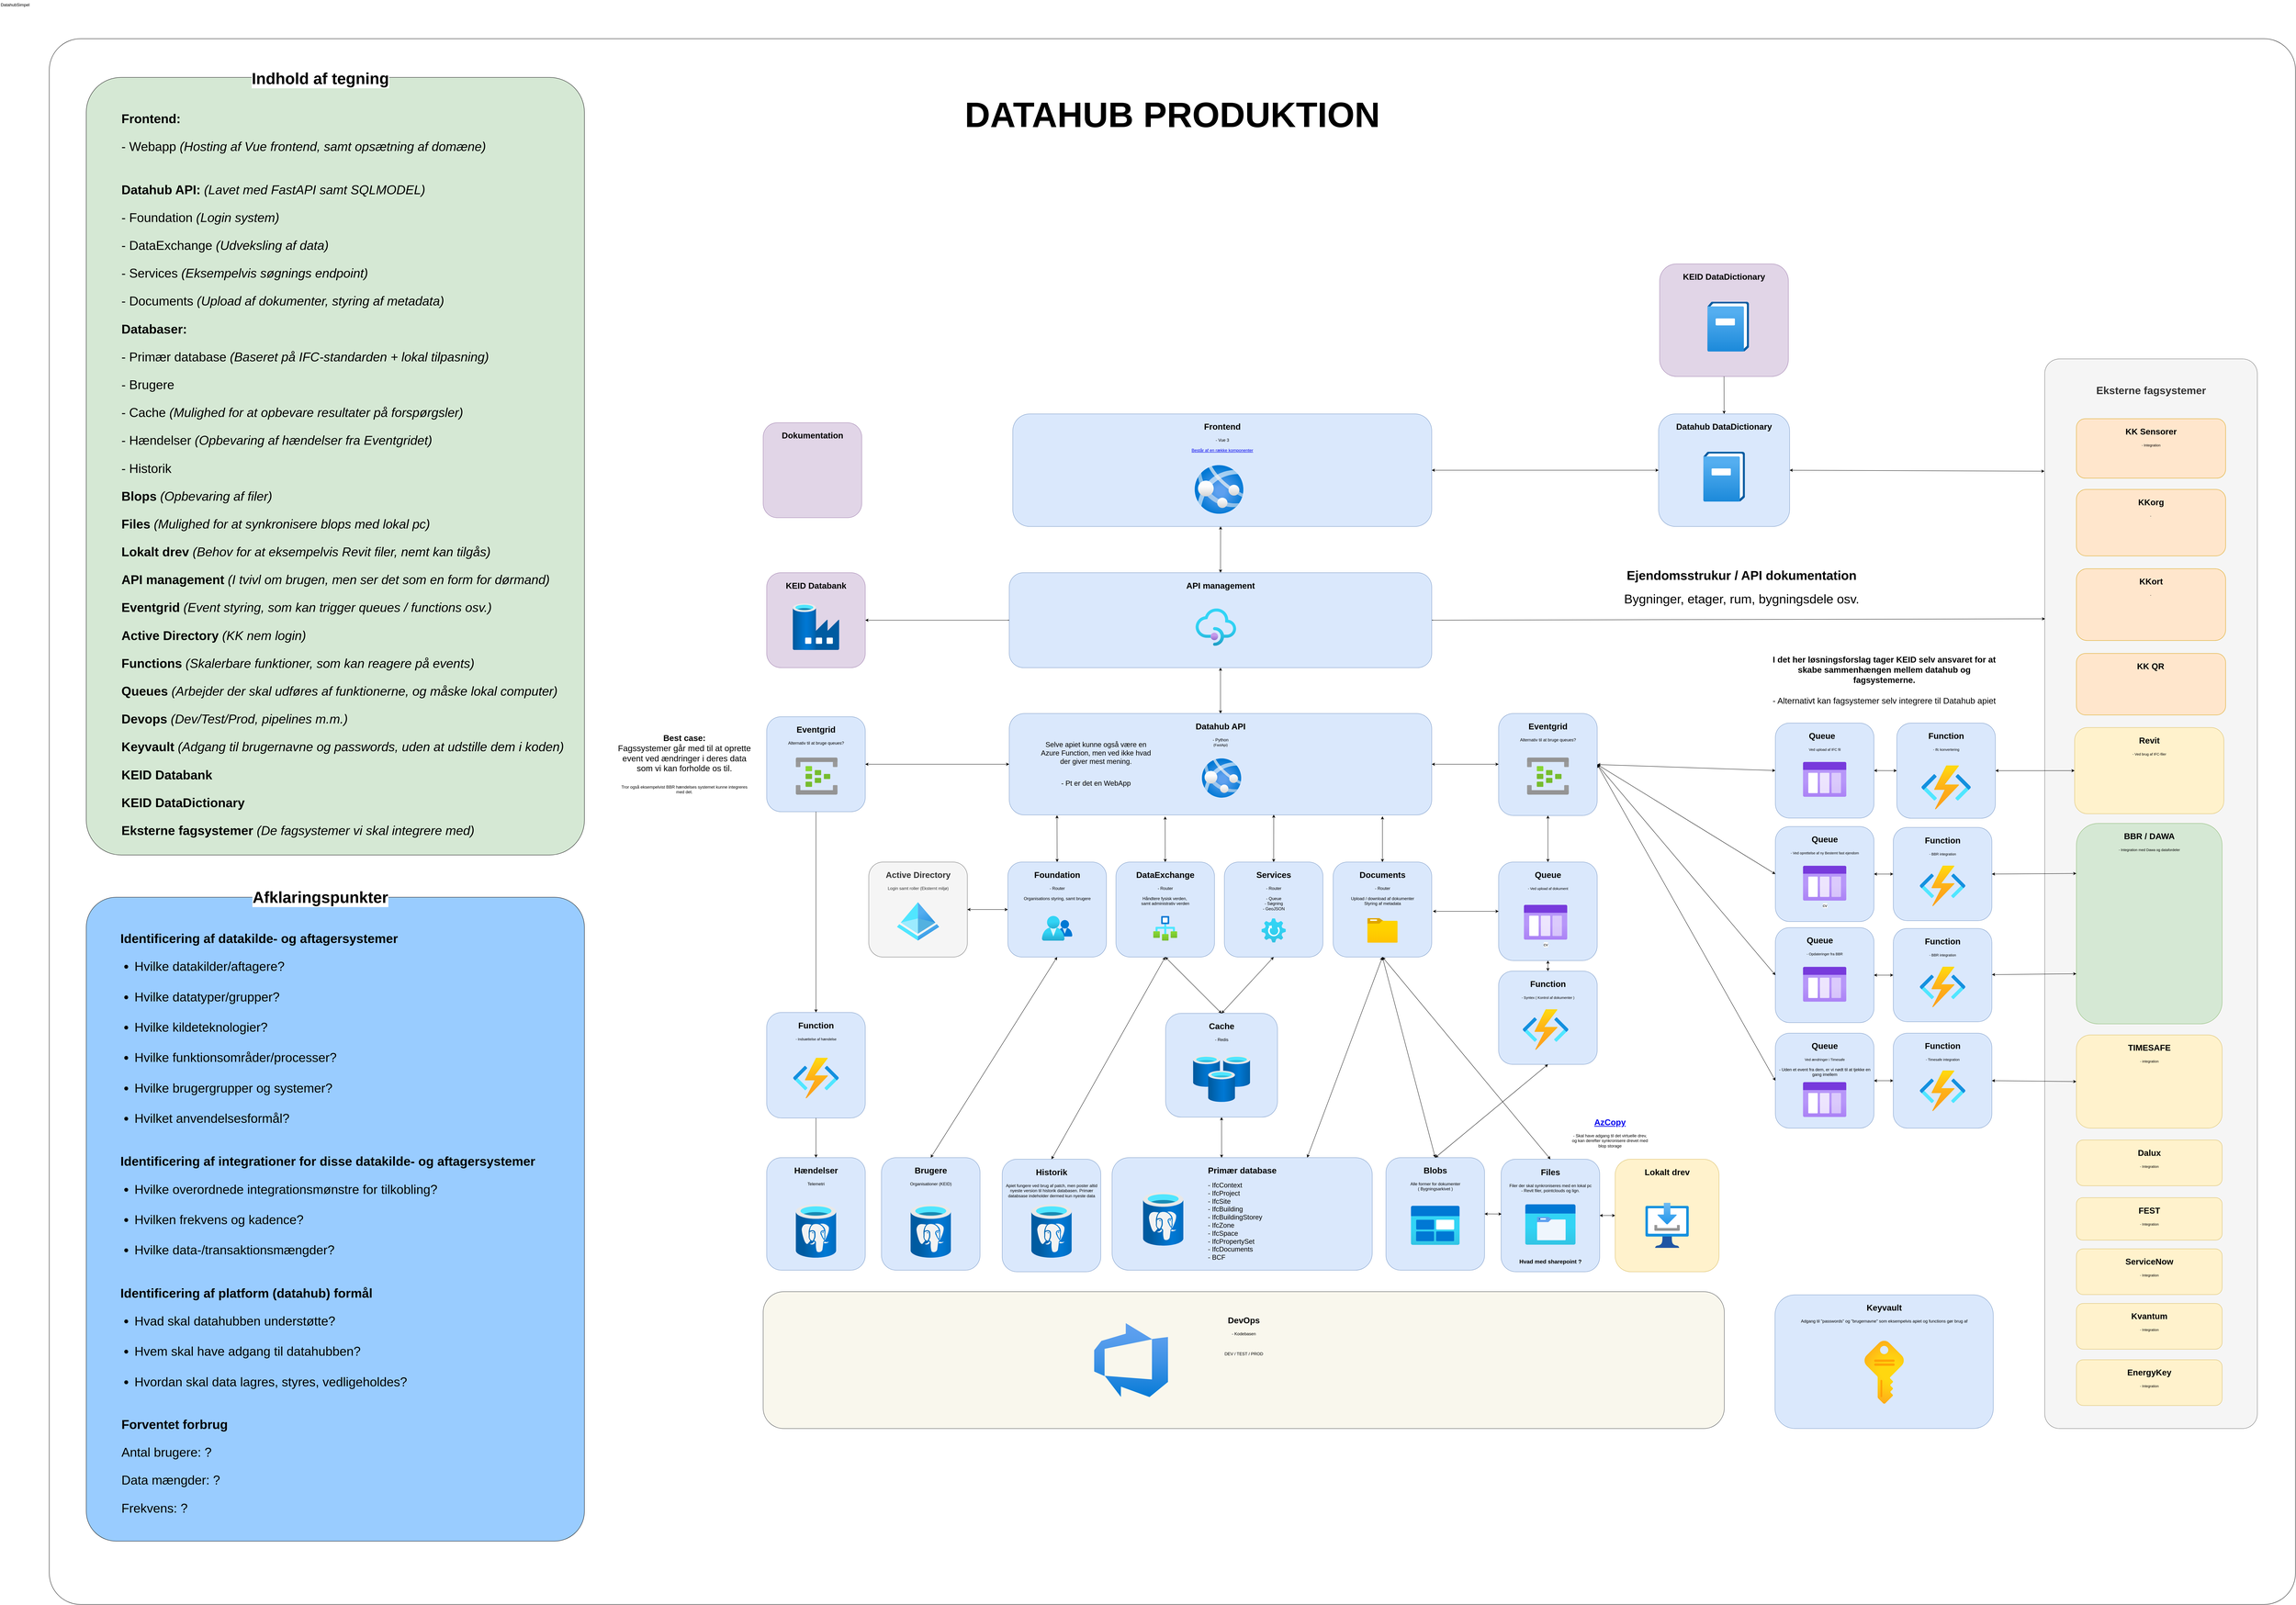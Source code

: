 <mxfile>
    <diagram id="74dF5GBrLmEHuHyP4xg4" name="Datahub produktion">
        <mxGraphModel dx="7519" dy="5153" grid="1" gridSize="10" guides="1" tooltips="1" connect="1" arrows="1" fold="1" page="1" pageScale="4" pageWidth="1654" pageHeight="1169" math="0" shadow="0">
            <root>
                <mxCell id="lf8j4r-TSQXFTebLbtIO-0"/>
                <mxCell id="lf8j4r-TSQXFTebLbtIO-1" parent="lf8j4r-TSQXFTebLbtIO-0"/>
                <mxCell id="1leWmOdfcBgMJ6IYbY88-118" value="" style="rounded=1;whiteSpace=wrap;html=1;labelBackgroundColor=none;fontColor=#33001A;align=center;verticalAlign=top;arcSize=2;" parent="lf8j4r-TSQXFTebLbtIO-1" vertex="1">
                    <mxGeometry x="-6470" y="-4560" width="6380" height="4450" as="geometry"/>
                </mxCell>
                <mxCell id="zQd0UG4XFBrSSDl1gPJv-3" value="" style="rounded=1;whiteSpace=wrap;html=1;fillColor=#99CCFF;arcSize=6;" parent="lf8j4r-TSQXFTebLbtIO-1" vertex="1">
                    <mxGeometry x="-6365" y="-2120" width="1415" height="1830" as="geometry"/>
                </mxCell>
                <mxCell id="zQd0UG4XFBrSSDl1gPJv-1" value="" style="rounded=1;whiteSpace=wrap;html=1;fillColor=#D5E8D4;arcSize=7;" parent="lf8j4r-TSQXFTebLbtIO-1" vertex="1">
                    <mxGeometry x="-6365" y="-4450" width="1415" height="2210" as="geometry"/>
                </mxCell>
                <mxCell id="1leWmOdfcBgMJ6IYbY88-181" value="&lt;br&gt;&lt;br&gt;&lt;font style=&quot;font-size: 30px&quot;&gt;&lt;b&gt;&lt;br&gt;Eksterne fagsystemer&lt;br&gt;&lt;/b&gt;&lt;/font&gt;" style="rounded=1;whiteSpace=wrap;html=1;labelBackgroundColor=none;align=center;verticalAlign=top;arcSize=7;fillColor=#f5f5f5;strokeColor=#666666;fontColor=#333333;" parent="lf8j4r-TSQXFTebLbtIO-1" vertex="1">
                    <mxGeometry x="-802.31" y="-3650" width="603.99" height="3040" as="geometry"/>
                </mxCell>
                <mxCell id="1leWmOdfcBgMJ6IYbY88-116" value="&lt;h1 style=&quot;text-align: left&quot;&gt;Lokalt drev&lt;/h1&gt;" style="rounded=1;whiteSpace=wrap;html=1;fillColor=#fff2cc;strokeColor=#d6b656;verticalAlign=top;" parent="lf8j4r-TSQXFTebLbtIO-1" vertex="1">
                    <mxGeometry x="-2022.32" y="-1375.5" width="295" height="320" as="geometry"/>
                </mxCell>
                <mxCell id="1leWmOdfcBgMJ6IYbY88-42" value="&lt;h1 style=&quot;text-align: left&quot;&gt;API management&lt;/h1&gt;&lt;div&gt;&lt;br&gt;&lt;/div&gt;" style="rounded=1;whiteSpace=wrap;html=1;fillColor=#dae8fc;strokeColor=#6c8ebf;verticalAlign=top;" parent="lf8j4r-TSQXFTebLbtIO-1" vertex="1">
                    <mxGeometry x="-3743.32" y="-3042.43" width="1200" height="270" as="geometry"/>
                </mxCell>
                <mxCell id="1leWmOdfcBgMJ6IYbY88-31" value="&lt;h1 style=&quot;text-align: left&quot;&gt;Function&lt;/h1&gt;&lt;div&gt;&lt;span style=&quot;font-size: 10px&quot;&gt;- Ifc konvertering&lt;/span&gt;&lt;/div&gt;" style="rounded=1;whiteSpace=wrap;html=1;fillColor=#dae8fc;strokeColor=#6c8ebf;verticalAlign=top;" parent="lf8j4r-TSQXFTebLbtIO-1" vertex="1">
                    <mxGeometry x="-1222.32" y="-2615" width="280" height="270.6" as="geometry"/>
                </mxCell>
                <mxCell id="1leWmOdfcBgMJ6IYbY88-28" value="&lt;h1&gt;Keyvault&lt;/h1&gt;&lt;div&gt;Adgang til &quot;passwords&quot; og &quot;brugernavne&quot; som eksempelvis apiet og functions gør brug af&lt;/div&gt;" style="rounded=1;whiteSpace=wrap;html=1;fillColor=#dae8fc;strokeColor=#6c8ebf;verticalAlign=top;align=center;" parent="lf8j4r-TSQXFTebLbtIO-1" vertex="1">
                    <mxGeometry x="-1568.32" y="-990" width="620" height="380" as="geometry"/>
                </mxCell>
                <mxCell id="1leWmOdfcBgMJ6IYbY88-3" value="&lt;h1&gt;Frontend&lt;/h1&gt;&lt;h1 style=&quot;&quot;&gt;&lt;div style=&quot;font-weight: 400; font-size: 12px;&quot;&gt;- Vue 3&lt;/div&gt;&lt;div style=&quot;font-weight: 400; font-size: 12px;&quot;&gt;&lt;br&gt;&lt;/div&gt;&lt;div style=&quot;font-weight: 400; font-size: 12px;&quot;&gt;&lt;a href=&quot;data:page/id,hQUKjOlyIDjWqmTV733w&quot;&gt;Består af en række komponenter&lt;/a&gt;&lt;/div&gt;&lt;/h1&gt;" style="rounded=1;whiteSpace=wrap;html=1;fillColor=#dae8fc;strokeColor=#6c8ebf;verticalAlign=top;align=center;" parent="lf8j4r-TSQXFTebLbtIO-1" vertex="1">
                    <mxGeometry x="-3733.32" y="-3493.57" width="1190" height="320" as="geometry"/>
                </mxCell>
                <mxCell id="1leWmOdfcBgMJ6IYbY88-4" value="&lt;h1 style=&quot;text-align: left&quot;&gt;Datahub API&lt;/h1&gt;&lt;div&gt;&lt;div&gt;- Python&lt;/div&gt;&lt;div&gt;&lt;font style=&quot;font-size: 10px&quot;&gt;(FastApi)&lt;/font&gt;&lt;/div&gt;&lt;/div&gt;" style="rounded=1;whiteSpace=wrap;html=1;fillColor=#dae8fc;strokeColor=#6c8ebf;verticalAlign=top;" parent="lf8j4r-TSQXFTebLbtIO-1" vertex="1">
                    <mxGeometry x="-3743.32" y="-2642.26" width="1200" height="288.42" as="geometry"/>
                </mxCell>
                <mxCell id="1leWmOdfcBgMJ6IYbY88-7" value="&lt;h1 style=&quot;text-align: left&quot;&gt;Primær database&lt;/h1&gt;&lt;div style=&quot;text-align: left&quot;&gt;&lt;font style=&quot;font-size: 19px&quot;&gt;- IfcContext&lt;/font&gt;&lt;/div&gt;&lt;div style=&quot;text-align: left&quot;&gt;&lt;font style=&quot;font-size: 19px&quot;&gt;- IfcProject&lt;/font&gt;&lt;/div&gt;&lt;div style=&quot;text-align: left&quot;&gt;&lt;font style=&quot;font-size: 19px&quot;&gt;- IfcSite&lt;/font&gt;&lt;/div&gt;&lt;div style=&quot;text-align: left&quot;&gt;&lt;span style=&quot;font-size: 19px&quot;&gt;- IfcBuilding&lt;/span&gt;&lt;/div&gt;&lt;div style=&quot;text-align: left&quot;&gt;&lt;span style=&quot;font-size: 19px&quot;&gt;- IfcBuildingStorey&lt;/span&gt;&lt;/div&gt;&lt;div style=&quot;text-align: left&quot;&gt;&lt;span style=&quot;font-size: 19px&quot;&gt;- IfcZone&lt;/span&gt;&lt;/div&gt;&lt;div&gt;&lt;div style=&quot;text-align: left&quot;&gt;&lt;span style=&quot;font-size: 19px&quot;&gt;- IfcSpace&lt;/span&gt;&lt;/div&gt;&lt;span style=&quot;font-size: 19px&quot;&gt;&lt;div style=&quot;text-align: left&quot;&gt;&lt;span&gt;- IfcPropertySet&lt;/span&gt;&lt;/div&gt;&lt;div style=&quot;text-align: left&quot;&gt;- IfcDocuments&lt;/div&gt;&lt;/span&gt;&lt;/div&gt;&lt;div style=&quot;text-align: left&quot;&gt;&lt;span style=&quot;font-size: 19px&quot;&gt;- BCF&lt;/span&gt;&lt;/div&gt;&lt;div&gt;&lt;font style=&quot;font-size: 19px&quot;&gt;&lt;br&gt;&lt;/font&gt;&lt;/div&gt;&lt;div&gt;&lt;br&gt;&lt;/div&gt;" style="rounded=1;whiteSpace=wrap;html=1;fillColor=#dae8fc;strokeColor=#6c8ebf;verticalAlign=top;" parent="lf8j4r-TSQXFTebLbtIO-1" vertex="1">
                    <mxGeometry x="-3451.32" y="-1380" width="739" height="320" as="geometry"/>
                </mxCell>
                <mxCell id="1leWmOdfcBgMJ6IYbY88-8" value="&lt;h1&gt;&lt;br&gt;&lt;/h1&gt;&lt;h1&gt;DevOps&lt;/h1&gt;&lt;div&gt;- Kodebasen&lt;/div&gt;&lt;div&gt;&lt;br&gt;&lt;/div&gt;&lt;div&gt;&lt;br&gt;&lt;/div&gt;&lt;div&gt;&lt;br&gt;&lt;/div&gt;&lt;div&gt;DEV / TEST / PROD&lt;/div&gt;" style="rounded=1;whiteSpace=wrap;html=1;fillColor=#f9f7ed;strokeColor=#36393d;verticalAlign=top;align=center;" parent="lf8j4r-TSQXFTebLbtIO-1" vertex="1">
                    <mxGeometry x="-4442.32" y="-999" width="2730" height="389" as="geometry"/>
                </mxCell>
                <mxCell id="1leWmOdfcBgMJ6IYbY88-9" value="" style="aspect=fixed;html=1;points=[];align=center;image;fontSize=12;image=img/lib/azure2/devops/Azure_DevOps.svg;" parent="lf8j4r-TSQXFTebLbtIO-1" vertex="1">
                    <mxGeometry x="-3502.32" y="-909.5" width="210" height="210" as="geometry"/>
                </mxCell>
                <mxCell id="1leWmOdfcBgMJ6IYbY88-15" value="" style="aspect=fixed;html=1;points=[];align=center;image;fontSize=12;image=img/lib/azure2/databases/Azure_Database_PostgreSQL_Server.svg;" parent="lf8j4r-TSQXFTebLbtIO-1" vertex="1">
                    <mxGeometry x="-3363.32" y="-1282.19" width="114.5" height="152.67" as="geometry"/>
                </mxCell>
                <mxCell id="1leWmOdfcBgMJ6IYbY88-16" value="" style="aspect=fixed;html=1;points=[];align=center;image;fontSize=12;image=img/lib/azure2/app_services/App_Services.svg;" parent="lf8j4r-TSQXFTebLbtIO-1" vertex="1">
                    <mxGeometry x="-3216.62" y="-3348.05" width="138.25" height="138.25" as="geometry"/>
                </mxCell>
                <mxCell id="1leWmOdfcBgMJ6IYbY88-21" value="&lt;h1&gt;Blobs&lt;/h1&gt;&lt;div&gt;Alle former for dokumenter&lt;br&gt;( Bygningsarkivet )&lt;/div&gt;" style="rounded=1;whiteSpace=wrap;html=1;fillColor=#dae8fc;strokeColor=#6c8ebf;verticalAlign=top;" parent="lf8j4r-TSQXFTebLbtIO-1" vertex="1">
                    <mxGeometry x="-2673.32" y="-1380" width="280" height="320" as="geometry"/>
                </mxCell>
                <mxCell id="1leWmOdfcBgMJ6IYbY88-22" value="&lt;h1&gt;Files&lt;/h1&gt;&lt;div&gt;Filer der skal synkroniseres med en lokal pc&lt;br&gt;- Revit filer, pointclouds og lign.&lt;/div&gt;" style="rounded=1;whiteSpace=wrap;html=1;fillColor=#dae8fc;strokeColor=#6c8ebf;verticalAlign=top;" parent="lf8j4r-TSQXFTebLbtIO-1" vertex="1">
                    <mxGeometry x="-2346.32" y="-1375.5" width="280" height="320" as="geometry"/>
                </mxCell>
                <mxCell id="1leWmOdfcBgMJ6IYbY88-23" value="&lt;h1 style=&quot;text-align: left&quot;&gt;Queue&lt;/h1&gt;&lt;div&gt;&lt;span style=&quot;font-size: 10px&quot;&gt;Ved upload af IFC fil&lt;/span&gt;&lt;/div&gt;" style="rounded=1;whiteSpace=wrap;html=1;fillColor=#dae8fc;strokeColor=#6c8ebf;verticalAlign=top;" parent="lf8j4r-TSQXFTebLbtIO-1" vertex="1">
                    <mxGeometry x="-1567.31" y="-2615.0" width="280" height="270" as="geometry"/>
                </mxCell>
                <mxCell id="1leWmOdfcBgMJ6IYbY88-24" value="&lt;h1&gt;Queue&lt;/h1&gt;&lt;div&gt;&lt;span style=&quot;font-size: 10px&quot;&gt;- Ved oprettelse af ny Bestemt fast ejendom&lt;/span&gt;&lt;/div&gt;" style="rounded=1;whiteSpace=wrap;html=1;fillColor=#dae8fc;strokeColor=#6c8ebf;verticalAlign=top;align=center;" parent="lf8j4r-TSQXFTebLbtIO-1" vertex="1">
                    <mxGeometry x="-1567.31" y="-2320.93" width="280" height="270" as="geometry"/>
                </mxCell>
                <mxCell id="1leWmOdfcBgMJ6IYbY88-25" value="&lt;h1&gt;Queue&lt;/h1&gt;&lt;div&gt;&lt;span style=&quot;font-size: 10px&quot;&gt;Ved ændringer i Timesafe&lt;/span&gt;&lt;/div&gt;&lt;div&gt;&lt;br&gt;&lt;/div&gt;&lt;div&gt;- Uden et event fra dem, er vi nødt til at tjekke en gang imellem&lt;/div&gt;" style="rounded=1;whiteSpace=wrap;html=1;fillColor=#dae8fc;strokeColor=#6c8ebf;verticalAlign=top;" parent="lf8j4r-TSQXFTebLbtIO-1" vertex="1">
                    <mxGeometry x="-1567.32" y="-1733.68" width="280" height="270" as="geometry"/>
                </mxCell>
                <mxCell id="1leWmOdfcBgMJ6IYbY88-26" value="" style="aspect=fixed;html=1;points=[];align=center;image;fontSize=12;image=img/lib/azure2/general/Storage_Queue.svg;" parent="lf8j4r-TSQXFTebLbtIO-1" vertex="1">
                    <mxGeometry x="-1488.85" y="-2505.0" width="123.08" height="100" as="geometry"/>
                </mxCell>
                <mxCell id="1leWmOdfcBgMJ6IYbY88-27" value="" style="aspect=fixed;html=1;points=[];align=center;image;fontSize=12;image=img/lib/azure2/general/Subscriptions.svg;" parent="lf8j4r-TSQXFTebLbtIO-1" vertex="1">
                    <mxGeometry x="-1314.09" y="-860" width="111.55" height="180" as="geometry"/>
                </mxCell>
                <mxCell id="1leWmOdfcBgMJ6IYbY88-30" value="" style="aspect=fixed;html=1;points=[];align=center;image;fontSize=12;image=img/lib/azure2/compute/Function_Apps.svg;" parent="lf8j4r-TSQXFTebLbtIO-1" vertex="1">
                    <mxGeometry x="-1152.98" y="-2494.61" width="141.33" height="124.71" as="geometry"/>
                </mxCell>
                <mxCell id="1leWmOdfcBgMJ6IYbY88-33" value="&lt;h1 style=&quot;text-align: left&quot;&gt;Function&lt;/h1&gt;&lt;div&gt;&lt;span style=&quot;font-size: 10px&quot;&gt;- BBR integration&lt;/span&gt;&lt;/div&gt;" style="rounded=1;whiteSpace=wrap;html=1;fillColor=#dae8fc;strokeColor=#6c8ebf;verticalAlign=top;" parent="lf8j4r-TSQXFTebLbtIO-1" vertex="1">
                    <mxGeometry x="-1232.32" y="-2318.43" width="280" height="265" as="geometry"/>
                </mxCell>
                <mxCell id="1leWmOdfcBgMJ6IYbY88-34" value="&lt;h1 style=&quot;text-align: left&quot;&gt;Function&lt;/h1&gt;&lt;div&gt;&lt;font style=&quot;font-size: 10px&quot;&gt;- Timesafe integration&lt;/font&gt;&lt;/div&gt;" style="rounded=1;whiteSpace=wrap;html=1;fillColor=#dae8fc;strokeColor=#6c8ebf;verticalAlign=top;" parent="lf8j4r-TSQXFTebLbtIO-1" vertex="1">
                    <mxGeometry x="-1232.32" y="-1733.68" width="280" height="270" as="geometry"/>
                </mxCell>
                <mxCell id="1leWmOdfcBgMJ6IYbY88-35" value="" style="aspect=fixed;html=1;points=[];align=center;image;fontSize=12;image=img/lib/azure2/compute/Function_Apps.svg;" parent="lf8j4r-TSQXFTebLbtIO-1" vertex="1">
                    <mxGeometry x="-1157.64" y="-2209.93" width="130.66" height="115.29" as="geometry"/>
                </mxCell>
                <mxCell id="1leWmOdfcBgMJ6IYbY88-36" value="" style="aspect=fixed;html=1;points=[];align=center;image;fontSize=12;image=img/lib/azure2/compute/Function_Apps.svg;" parent="lf8j4r-TSQXFTebLbtIO-1" vertex="1">
                    <mxGeometry x="-1157.65" y="-1627.49" width="130.66" height="115.29" as="geometry"/>
                </mxCell>
                <mxCell id="1leWmOdfcBgMJ6IYbY88-37" value="cv" style="aspect=fixed;html=1;points=[];align=center;image;fontSize=12;image=img/lib/azure2/general/Storage_Queue.svg;" parent="lf8j4r-TSQXFTebLbtIO-1" vertex="1">
                    <mxGeometry x="-1488.85" y="-2209.93" width="123.08" height="100" as="geometry"/>
                </mxCell>
                <mxCell id="1leWmOdfcBgMJ6IYbY88-38" value="" style="aspect=fixed;html=1;points=[];align=center;image;fontSize=12;image=img/lib/azure2/general/Storage_Queue.svg;" parent="lf8j4r-TSQXFTebLbtIO-1" vertex="1">
                    <mxGeometry x="-1488.86" y="-1595" width="123.08" height="100" as="geometry"/>
                </mxCell>
                <mxCell id="1leWmOdfcBgMJ6IYbY88-39" value="" style="aspect=fixed;html=1;points=[];align=center;image;fontSize=12;image=img/lib/azure2/general/Blob_Block.svg;" parent="lf8j4r-TSQXFTebLbtIO-1" vertex="1">
                    <mxGeometry x="-2602.7" y="-1243" width="138.75" height="111" as="geometry"/>
                </mxCell>
                <mxCell id="1leWmOdfcBgMJ6IYbY88-40" value="" style="aspect=fixed;html=1;points=[];align=center;image;fontSize=12;image=img/lib/azure2/general/Storage_Azure_Files.svg;" parent="lf8j4r-TSQXFTebLbtIO-1" vertex="1">
                    <mxGeometry x="-2277.71" y="-1247.84" width="142.77" height="116" as="geometry"/>
                </mxCell>
                <mxCell id="1leWmOdfcBgMJ6IYbY88-41" value="" style="aspect=fixed;html=1;points=[];align=center;image;fontSize=12;image=img/lib/azure2/integration/API_Management_Services.svg;" parent="lf8j4r-TSQXFTebLbtIO-1" vertex="1">
                    <mxGeometry x="-3214" y="-2940.76" width="115" height="106.16" as="geometry"/>
                </mxCell>
                <mxCell id="1leWmOdfcBgMJ6IYbY88-45" value="&lt;h1&gt;Historik&lt;/h1&gt;&lt;div&gt;Apiet fungere ved brug af patch, men poster altid nyeste version til historik databasen. Primær databsase indeholder dermed kun nyeste data&lt;/div&gt;" style="rounded=1;whiteSpace=wrap;html=1;fillColor=#dae8fc;strokeColor=#6c8ebf;verticalAlign=top;align=center;" parent="lf8j4r-TSQXFTebLbtIO-1" vertex="1">
                    <mxGeometry x="-3763.32" y="-1375.5" width="280" height="320" as="geometry"/>
                </mxCell>
                <mxCell id="1leWmOdfcBgMJ6IYbY88-46" value="" style="aspect=fixed;html=1;points=[];align=center;image;fontSize=12;image=img/lib/azure2/databases/Azure_Database_PostgreSQL_Server.svg;" parent="lf8j4r-TSQXFTebLbtIO-1" vertex="1">
                    <mxGeometry x="-3680.57" y="-1247.84" width="114.5" height="152.67" as="geometry"/>
                </mxCell>
                <mxCell id="1leWmOdfcBgMJ6IYbY88-56" value="&lt;h1&gt;DataExchange&lt;/h1&gt;&lt;div&gt;- Router&lt;/div&gt;&lt;div&gt;&lt;br&gt;&lt;/div&gt;&lt;div&gt;Håndtere fysisk verden,&amp;nbsp;&lt;/div&gt;&lt;div&gt;samt administrativ verden&lt;/div&gt;" style="rounded=1;whiteSpace=wrap;html=1;fillColor=#dae8fc;strokeColor=#6c8ebf;verticalAlign=top;align=center;" parent="lf8j4r-TSQXFTebLbtIO-1" vertex="1">
                    <mxGeometry x="-3440.32" y="-2220" width="280" height="270" as="geometry"/>
                </mxCell>
                <mxCell id="1leWmOdfcBgMJ6IYbY88-57" value="&lt;h1 style=&quot;&quot;&gt;Documents&lt;/h1&gt;&lt;div&gt;- Router&lt;/div&gt;&lt;div&gt;&lt;br&gt;&lt;/div&gt;&lt;div&gt;Upload / download af dokumenter&lt;/div&gt;&lt;div&gt;Styring af metadata&lt;/div&gt;" style="rounded=1;whiteSpace=wrap;html=1;fillColor=#dae8fc;strokeColor=#6c8ebf;verticalAlign=top;align=center;" parent="lf8j4r-TSQXFTebLbtIO-1" vertex="1">
                    <mxGeometry x="-2823.32" y="-2220" width="280" height="270" as="geometry"/>
                </mxCell>
                <mxCell id="1leWmOdfcBgMJ6IYbY88-58" value="&lt;h1&gt;Services&lt;/h1&gt;&lt;div&gt;- Router&lt;/div&gt;&lt;div&gt;&lt;br&gt;&lt;/div&gt;&lt;div&gt;- Queue&lt;/div&gt;&lt;div&gt;- Søgning&lt;/div&gt;&lt;div&gt;- GeoJSON&lt;/div&gt;" style="rounded=1;whiteSpace=wrap;html=1;fillColor=#dae8fc;strokeColor=#6c8ebf;verticalAlign=top;align=center;" parent="lf8j4r-TSQXFTebLbtIO-1" vertex="1">
                    <mxGeometry x="-3132.32" y="-2220" width="280" height="270" as="geometry"/>
                </mxCell>
                <mxCell id="1leWmOdfcBgMJ6IYbY88-59" value="&lt;h1&gt;Active Directory&lt;/h1&gt;&lt;div&gt;&lt;span&gt;Login samt roller (Eksternt miljø)&lt;/span&gt;&lt;br&gt;&lt;/div&gt;" style="rounded=1;whiteSpace=wrap;html=1;fillColor=#f5f5f5;strokeColor=#666666;verticalAlign=top;align=center;fontColor=#333333;" parent="lf8j4r-TSQXFTebLbtIO-1" vertex="1">
                    <mxGeometry x="-4142.32" y="-2220" width="280" height="270" as="geometry"/>
                </mxCell>
                <mxCell id="1leWmOdfcBgMJ6IYbY88-60" value="" style="aspect=fixed;html=1;points=[];align=center;image;fontSize=12;image=img/lib/azure2/identity/Azure_Active_Directory.svg;" parent="lf8j4r-TSQXFTebLbtIO-1" vertex="1">
                    <mxGeometry x="-4062.32" y="-2106.31" width="120" height="109.71" as="geometry"/>
                </mxCell>
                <mxCell id="1leWmOdfcBgMJ6IYbY88-61" value="&lt;h1 style=&quot;&quot;&gt;Foundation&lt;/h1&gt;&lt;div&gt;- Router&lt;/div&gt;&lt;div&gt;&lt;br&gt;&lt;/div&gt;&lt;div&gt;Organisations styring, samt brugere&lt;/div&gt;" style="rounded=1;whiteSpace=wrap;html=1;fillColor=#dae8fc;strokeColor=#6c8ebf;verticalAlign=top;align=center;" parent="lf8j4r-TSQXFTebLbtIO-1" vertex="1">
                    <mxGeometry x="-3747.32" y="-2220" width="280" height="270" as="geometry"/>
                </mxCell>
                <mxCell id="1leWmOdfcBgMJ6IYbY88-76" value="&lt;h1&gt;Brugere&lt;/h1&gt;&lt;div&gt;Organisationer (KEID)&lt;/div&gt;&lt;div&gt;&lt;br&gt;&lt;/div&gt;" style="rounded=1;whiteSpace=wrap;html=1;fillColor=#dae8fc;strokeColor=#6c8ebf;verticalAlign=top;align=center;" parent="lf8j4r-TSQXFTebLbtIO-1" vertex="1">
                    <mxGeometry x="-4106.32" y="-1380" width="280" height="320" as="geometry"/>
                </mxCell>
                <mxCell id="1leWmOdfcBgMJ6IYbY88-77" value="" style="aspect=fixed;html=1;points=[];align=center;image;fontSize=12;image=img/lib/azure2/databases/Azure_Database_PostgreSQL_Server.svg;" parent="lf8j4r-TSQXFTebLbtIO-1" vertex="1">
                    <mxGeometry x="-4023.57" y="-1247.84" width="114.5" height="152.67" as="geometry"/>
                </mxCell>
                <mxCell id="1leWmOdfcBgMJ6IYbY88-87" value="&lt;h1 style=&quot;text-align: left&quot;&gt;Queue&lt;/h1&gt;&lt;div&gt;&lt;span style=&quot;font-size: 10px&quot;&gt;- Opdateringer fra BBR&lt;/span&gt;&lt;/div&gt;" style="rounded=1;whiteSpace=wrap;html=1;fillColor=#dae8fc;strokeColor=#6c8ebf;verticalAlign=top;" parent="lf8j4r-TSQXFTebLbtIO-1" vertex="1">
                    <mxGeometry x="-1567.32" y="-2033.68" width="280" height="270" as="geometry"/>
                </mxCell>
                <mxCell id="1leWmOdfcBgMJ6IYbY88-88" value="&lt;h1 style=&quot;text-align: left&quot;&gt;Function&lt;/h1&gt;&lt;div&gt;&lt;span style=&quot;font-size: 10px&quot;&gt;- BBR integration&lt;/span&gt;&lt;/div&gt;" style="rounded=1;whiteSpace=wrap;html=1;fillColor=#dae8fc;strokeColor=#6c8ebf;verticalAlign=top;" parent="lf8j4r-TSQXFTebLbtIO-1" vertex="1">
                    <mxGeometry x="-1232.31" y="-2031.18" width="280" height="265" as="geometry"/>
                </mxCell>
                <mxCell id="1leWmOdfcBgMJ6IYbY88-89" value="" style="aspect=fixed;html=1;points=[];align=center;image;fontSize=12;image=img/lib/azure2/compute/Function_Apps.svg;" parent="lf8j4r-TSQXFTebLbtIO-1" vertex="1">
                    <mxGeometry x="-1157.65" y="-1922.68" width="130.66" height="115.29" as="geometry"/>
                </mxCell>
                <mxCell id="1leWmOdfcBgMJ6IYbY88-90" value="" style="aspect=fixed;html=1;points=[];align=center;image;fontSize=12;image=img/lib/azure2/general/Storage_Queue.svg;" parent="lf8j4r-TSQXFTebLbtIO-1" vertex="1">
                    <mxGeometry x="-1488.86" y="-1922.68" width="123.08" height="100" as="geometry"/>
                </mxCell>
                <mxCell id="1leWmOdfcBgMJ6IYbY88-94" value="&lt;h1 style=&quot;text-align: left&quot;&gt;Cache&lt;/h1&gt;&lt;div&gt;- Redis&lt;/div&gt;&lt;div&gt;&lt;br&gt;&lt;/div&gt;" style="rounded=1;whiteSpace=wrap;html=1;fillColor=#dae8fc;strokeColor=#6c8ebf;verticalAlign=top;" parent="lf8j4r-TSQXFTebLbtIO-1" vertex="1">
                    <mxGeometry x="-3299.16" y="-1790" width="317.69" height="295" as="geometry"/>
                </mxCell>
                <mxCell id="1leWmOdfcBgMJ6IYbY88-104" value="&lt;h1&gt;BBR / DAWA&lt;/h1&gt;&lt;div&gt;&lt;span style=&quot;font-size: 10px&quot;&gt;- Integration med Dawa og datafordeler&lt;/span&gt;&lt;/div&gt;" style="rounded=1;whiteSpace=wrap;html=1;fillColor=#d5e8d4;strokeColor=#82b366;verticalAlign=top;align=center;" parent="lf8j4r-TSQXFTebLbtIO-1" vertex="1">
                    <mxGeometry x="-712.31" y="-2330" width="413.99" height="570" as="geometry"/>
                </mxCell>
                <mxCell id="1leWmOdfcBgMJ6IYbY88-105" value="&lt;h1 style=&quot;&quot;&gt;Revit&lt;/h1&gt;&lt;div&gt;&lt;span style=&quot;font-size: 10px&quot;&gt;- Ved brug af IFC-filer&lt;/span&gt;&lt;/div&gt;" style="rounded=1;whiteSpace=wrap;html=1;fillColor=#fff2cc;strokeColor=#d6b656;verticalAlign=top;align=center;" parent="lf8j4r-TSQXFTebLbtIO-1" vertex="1">
                    <mxGeometry x="-717.31" y="-2602.2" width="423.99" height="245" as="geometry"/>
                </mxCell>
                <mxCell id="1leWmOdfcBgMJ6IYbY88-107" value="&lt;h1 style=&quot;text-align: left&quot;&gt;TIMESAFE&lt;/h1&gt;&lt;div&gt;&lt;span style=&quot;font-size: 10px&quot;&gt;- integration&lt;/span&gt;&lt;/div&gt;" style="rounded=1;whiteSpace=wrap;html=1;fillColor=#fff2cc;strokeColor=#d6b656;verticalAlign=top;" parent="lf8j4r-TSQXFTebLbtIO-1" vertex="1">
                    <mxGeometry x="-712.31" y="-1728.68" width="413.99" height="265" as="geometry"/>
                </mxCell>
                <mxCell id="1leWmOdfcBgMJ6IYbY88-110" value="&lt;h1 style=&quot;text-align: left&quot;&gt;Hændelser&lt;/h1&gt;&lt;div&gt;Telemetri&lt;/div&gt;" style="rounded=1;whiteSpace=wrap;html=1;fillColor=#dae8fc;strokeColor=#6c8ebf;verticalAlign=top;" parent="lf8j4r-TSQXFTebLbtIO-1" vertex="1">
                    <mxGeometry x="-4432.32" y="-1380" width="280" height="320" as="geometry"/>
                </mxCell>
                <mxCell id="1leWmOdfcBgMJ6IYbY88-111" value="" style="aspect=fixed;html=1;points=[];align=center;image;fontSize=12;image=img/lib/azure2/databases/Azure_Database_PostgreSQL_Server.svg;" parent="lf8j4r-TSQXFTebLbtIO-1" vertex="1">
                    <mxGeometry x="-4349.57" y="-1247.84" width="114.5" height="152.67" as="geometry"/>
                </mxCell>
                <mxCell id="1leWmOdfcBgMJ6IYbY88-115" value="" style="aspect=fixed;html=1;points=[];align=center;image;fontSize=12;image=img/lib/azure2/general/Download.svg;strokeColor=#000000;" parent="lf8j4r-TSQXFTebLbtIO-1" vertex="1">
                    <mxGeometry x="-1936.38" y="-1251.95" width="123.12" height="128.9" as="geometry"/>
                </mxCell>
                <mxCell id="1leWmOdfcBgMJ6IYbY88-119" value="" style="endArrow=classic;startArrow=classic;html=1;strokeColor=#000000;entryX=0;entryY=0.75;entryDx=0;entryDy=0;" parent="lf8j4r-TSQXFTebLbtIO-1" source="1leWmOdfcBgMJ6IYbY88-88" target="1leWmOdfcBgMJ6IYbY88-104" edge="1">
                    <mxGeometry width="50" height="50" relative="1" as="geometry">
                        <mxPoint x="-1452.31" y="-1845" as="sourcePoint"/>
                        <mxPoint x="-1402.31" y="-1895" as="targetPoint"/>
                    </mxGeometry>
                </mxCell>
                <mxCell id="1leWmOdfcBgMJ6IYbY88-120" value="" style="endArrow=classic;startArrow=classic;html=1;strokeColor=#000000;entryX=0;entryY=0.5;entryDx=0;entryDy=0;exitX=1;exitY=0.5;exitDx=0;exitDy=0;" parent="lf8j4r-TSQXFTebLbtIO-1" source="1leWmOdfcBgMJ6IYbY88-34" target="1leWmOdfcBgMJ6IYbY88-107" edge="1">
                    <mxGeometry width="50" height="50" relative="1" as="geometry">
                        <mxPoint x="-1292.31" y="-1892.728" as="sourcePoint"/>
                        <mxPoint x="-1237.31" y="-1895.3" as="targetPoint"/>
                    </mxGeometry>
                </mxCell>
                <mxCell id="1leWmOdfcBgMJ6IYbY88-121" value="" style="endArrow=classic;startArrow=classic;html=1;strokeColor=#000000;exitX=1;exitY=0.5;exitDx=0;exitDy=0;entryX=0;entryY=0.25;entryDx=0;entryDy=0;" parent="lf8j4r-TSQXFTebLbtIO-1" source="1leWmOdfcBgMJ6IYbY88-33" target="1leWmOdfcBgMJ6IYbY88-104" edge="1">
                    <mxGeometry width="50" height="50" relative="1" as="geometry">
                        <mxPoint x="-1292.31" y="-1588.68" as="sourcePoint"/>
                        <mxPoint x="-1237.31" y="-1591.48" as="targetPoint"/>
                    </mxGeometry>
                </mxCell>
                <mxCell id="1leWmOdfcBgMJ6IYbY88-122" value="" style="endArrow=classic;startArrow=classic;html=1;strokeColor=#000000;exitX=1;exitY=0.5;exitDx=0;exitDy=0;entryX=0;entryY=0.5;entryDx=0;entryDy=0;" parent="lf8j4r-TSQXFTebLbtIO-1" source="1leWmOdfcBgMJ6IYbY88-31" target="1leWmOdfcBgMJ6IYbY88-105" edge="1">
                    <mxGeometry width="50" height="50" relative="1" as="geometry">
                        <mxPoint x="-1292.3" y="-2173.43" as="sourcePoint"/>
                        <mxPoint x="-1237.31" y="-2170.3" as="targetPoint"/>
                    </mxGeometry>
                </mxCell>
                <mxCell id="1leWmOdfcBgMJ6IYbY88-124" value="" style="endArrow=classic;startArrow=classic;html=1;strokeColor=#000000;exitX=1;exitY=0.5;exitDx=0;exitDy=0;entryX=0;entryY=0.5;entryDx=0;entryDy=0;" parent="lf8j4r-TSQXFTebLbtIO-1" source="1leWmOdfcBgMJ6IYbY88-23" target="1leWmOdfcBgMJ6IYbY88-31" edge="1">
                    <mxGeometry width="50" height="50" relative="1" as="geometry">
                        <mxPoint x="-932.31" y="-2465.63" as="sourcePoint"/>
                        <mxPoint x="-887.32" y="-2468.43" as="targetPoint"/>
                    </mxGeometry>
                </mxCell>
                <mxCell id="1leWmOdfcBgMJ6IYbY88-125" value="" style="endArrow=classic;startArrow=classic;html=1;strokeColor=#000000;exitX=1;exitY=0.5;exitDx=0;exitDy=0;entryX=0;entryY=0.5;entryDx=0;entryDy=0;" parent="lf8j4r-TSQXFTebLbtIO-1" source="1leWmOdfcBgMJ6IYbY88-24" target="1leWmOdfcBgMJ6IYbY88-33" edge="1">
                    <mxGeometry width="50" height="50" relative="1" as="geometry">
                        <mxPoint x="-1277.31" y="-2470.0" as="sourcePoint"/>
                        <mxPoint x="-1212.31" y="-2465.63" as="targetPoint"/>
                    </mxGeometry>
                </mxCell>
                <mxCell id="1leWmOdfcBgMJ6IYbY88-126" value="" style="endArrow=classic;startArrow=classic;html=1;strokeColor=#000000;exitX=1;exitY=0.5;exitDx=0;exitDy=0;entryX=0;entryY=0.5;entryDx=0;entryDy=0;" parent="lf8j4r-TSQXFTebLbtIO-1" source="1leWmOdfcBgMJ6IYbY88-87" target="1leWmOdfcBgMJ6IYbY88-88" edge="1">
                    <mxGeometry width="50" height="50" relative="1" as="geometry">
                        <mxPoint x="-1277.31" y="-2175.93" as="sourcePoint"/>
                        <mxPoint x="-1222.31" y="-2173.43" as="targetPoint"/>
                    </mxGeometry>
                </mxCell>
                <mxCell id="1leWmOdfcBgMJ6IYbY88-127" value="" style="endArrow=classic;startArrow=classic;html=1;strokeColor=#000000;exitX=1;exitY=0.5;exitDx=0;exitDy=0;entryX=0;entryY=0.5;entryDx=0;entryDy=0;" parent="lf8j4r-TSQXFTebLbtIO-1" source="1leWmOdfcBgMJ6IYbY88-25" target="1leWmOdfcBgMJ6IYbY88-34" edge="1">
                    <mxGeometry width="50" height="50" relative="1" as="geometry">
                        <mxPoint x="-1277.32" y="-1888.68" as="sourcePoint"/>
                        <mxPoint x="-1222.32" y="-1886.18" as="targetPoint"/>
                    </mxGeometry>
                </mxCell>
                <mxCell id="1leWmOdfcBgMJ6IYbY88-128" value="" style="endArrow=classic;startArrow=classic;html=1;strokeColor=#000000;exitX=0.5;exitY=0;exitDx=0;exitDy=0;entryX=0.496;entryY=0.999;entryDx=0;entryDy=0;entryPerimeter=0;" parent="lf8j4r-TSQXFTebLbtIO-1" source="1leWmOdfcBgMJ6IYbY88-42" target="1leWmOdfcBgMJ6IYbY88-3" edge="1">
                    <mxGeometry width="50" height="50" relative="1" as="geometry">
                        <mxPoint x="-2251.49" y="-3319.0" as="sourcePoint"/>
                        <mxPoint x="-3140.32" y="-3170" as="targetPoint"/>
                    </mxGeometry>
                </mxCell>
                <mxCell id="1leWmOdfcBgMJ6IYbY88-130" value="&lt;h1 style=&quot;font-size: 16px;&quot;&gt;Hvad med sharepoint ?&lt;/h1&gt;" style="text;html=1;strokeColor=none;fillColor=none;spacing=5;spacingTop=-20;whiteSpace=wrap;overflow=hidden;rounded=0;align=center;fontSize=16;" parent="lf8j4r-TSQXFTebLbtIO-1" vertex="1">
                    <mxGeometry x="-2346.32" y="-1095.17" width="280" height="35.17" as="geometry"/>
                </mxCell>
                <mxCell id="1leWmOdfcBgMJ6IYbY88-131" value="&lt;h1&gt;&lt;font style=&quot;font-size: 100px&quot;&gt;DATAHUB PRODUKTION&lt;/font&gt;&lt;/h1&gt;" style="text;html=1;strokeColor=none;fillColor=none;spacing=5;spacingTop=-20;whiteSpace=wrap;overflow=hidden;rounded=0;align=center;" parent="lf8j4r-TSQXFTebLbtIO-1" vertex="1">
                    <mxGeometry x="-6465" y="-4410" width="6370" height="210" as="geometry"/>
                </mxCell>
                <mxCell id="1leWmOdfcBgMJ6IYbY88-132" value="" style="endArrow=classic;startArrow=classic;html=1;strokeColor=#000000;exitX=1;exitY=0.5;exitDx=0;exitDy=0;entryX=0;entryY=0.5;entryDx=0;entryDy=0;" parent="lf8j4r-TSQXFTebLbtIO-1" source="hU5V7Mqwtt1pgXl5yG3q-1" target="1leWmOdfcBgMJ6IYbY88-24" edge="1">
                    <mxGeometry width="50" height="50" relative="1" as="geometry">
                        <mxPoint x="-2247.31" y="-3215.93" as="sourcePoint"/>
                        <mxPoint x="-2192.31" y="-3213.43" as="targetPoint"/>
                    </mxGeometry>
                </mxCell>
                <mxCell id="1leWmOdfcBgMJ6IYbY88-133" value="" style="endArrow=classic;startArrow=classic;html=1;strokeColor=#000000;exitX=1;exitY=0.5;exitDx=0;exitDy=0;entryX=0;entryY=0.5;entryDx=0;entryDy=0;" parent="lf8j4r-TSQXFTebLbtIO-1" source="hU5V7Mqwtt1pgXl5yG3q-1" target="1leWmOdfcBgMJ6IYbY88-87" edge="1">
                    <mxGeometry width="50" height="50" relative="1" as="geometry">
                        <mxPoint x="-3002.32" y="-2736.96" as="sourcePoint"/>
                        <mxPoint x="-2527.31" y="-3148.43" as="targetPoint"/>
                    </mxGeometry>
                </mxCell>
                <mxCell id="1leWmOdfcBgMJ6IYbY88-134" value="" style="endArrow=classic;startArrow=classic;html=1;strokeColor=#000000;exitX=1;exitY=0.5;exitDx=0;exitDy=0;entryX=0;entryY=0.5;entryDx=0;entryDy=0;" parent="lf8j4r-TSQXFTebLbtIO-1" source="hU5V7Mqwtt1pgXl5yG3q-1" target="1leWmOdfcBgMJ6IYbY88-25" edge="1">
                    <mxGeometry width="50" height="50" relative="1" as="geometry">
                        <mxPoint x="-2992.32" y="-2726.96" as="sourcePoint"/>
                        <mxPoint x="-2527.32" y="-2882.001" as="targetPoint"/>
                    </mxGeometry>
                </mxCell>
                <mxCell id="1leWmOdfcBgMJ6IYbY88-135" value="" style="endArrow=classic;startArrow=classic;html=1;strokeColor=#000000;entryX=0;entryY=0.5;entryDx=0;entryDy=0;exitX=1;exitY=0.5;exitDx=0;exitDy=0;" parent="lf8j4r-TSQXFTebLbtIO-1" source="hU5V7Mqwtt1pgXl5yG3q-1" target="1leWmOdfcBgMJ6IYbY88-23" edge="1">
                    <mxGeometry width="50" height="50" relative="1" as="geometry">
                        <mxPoint x="-3012.32" y="-2745" as="sourcePoint"/>
                        <mxPoint x="-2527.04" y="-2600.33" as="targetPoint"/>
                    </mxGeometry>
                </mxCell>
                <mxCell id="1leWmOdfcBgMJ6IYbY88-136" value="" style="endArrow=classic;startArrow=classic;html=1;strokeColor=#000000;entryX=0.5;entryY=0;entryDx=0;entryDy=0;exitX=0.626;exitY=0.997;exitDx=0;exitDy=0;exitPerimeter=0;" parent="lf8j4r-TSQXFTebLbtIO-1" source="1leWmOdfcBgMJ6IYbY88-4" target="1leWmOdfcBgMJ6IYbY88-58" edge="1">
                    <mxGeometry width="50" height="50" relative="1" as="geometry">
                        <mxPoint x="-3142.32" y="-2595" as="sourcePoint"/>
                        <mxPoint x="-2527.04" y="-2600.33" as="targetPoint"/>
                    </mxGeometry>
                </mxCell>
                <mxCell id="1leWmOdfcBgMJ6IYbY88-137" value="" style="endArrow=classic;startArrow=classic;html=1;strokeColor=#000000;entryX=0.5;entryY=0;entryDx=0;entryDy=0;" parent="lf8j4r-TSQXFTebLbtIO-1" target="1leWmOdfcBgMJ6IYbY88-57" edge="1">
                    <mxGeometry width="50" height="50" relative="1" as="geometry">
                        <mxPoint x="-2683.32" y="-2350" as="sourcePoint"/>
                        <mxPoint x="-2802.32" y="-2255" as="targetPoint"/>
                    </mxGeometry>
                </mxCell>
                <mxCell id="1leWmOdfcBgMJ6IYbY88-138" value="" style="endArrow=classic;startArrow=classic;html=1;strokeColor=#000000;entryX=0.5;entryY=0;entryDx=0;entryDy=0;exitX=0.369;exitY=1.015;exitDx=0;exitDy=0;exitPerimeter=0;" parent="lf8j4r-TSQXFTebLbtIO-1" source="1leWmOdfcBgMJ6IYbY88-4" target="1leWmOdfcBgMJ6IYbY88-56" edge="1">
                    <mxGeometry width="50" height="50" relative="1" as="geometry">
                        <mxPoint x="-3132.32" y="-2595" as="sourcePoint"/>
                        <mxPoint x="-2978.32" y="-2255" as="targetPoint"/>
                    </mxGeometry>
                </mxCell>
                <mxCell id="1leWmOdfcBgMJ6IYbY88-139" value="" style="endArrow=classic;startArrow=classic;html=1;strokeColor=#000000;entryX=0.5;entryY=0;entryDx=0;entryDy=0;exitX=0.113;exitY=1.003;exitDx=0;exitDy=0;exitPerimeter=0;" parent="lf8j4r-TSQXFTebLbtIO-1" source="1leWmOdfcBgMJ6IYbY88-4" target="1leWmOdfcBgMJ6IYbY88-61" edge="1">
                    <mxGeometry width="50" height="50" relative="1" as="geometry">
                        <mxPoint x="-3142.32" y="-2585" as="sourcePoint"/>
                        <mxPoint x="-3287.32" y="-2255" as="targetPoint"/>
                    </mxGeometry>
                </mxCell>
                <mxCell id="1leWmOdfcBgMJ6IYbY88-140" value="" style="endArrow=classic;startArrow=classic;html=1;strokeColor=#000000;entryX=0.5;entryY=0;entryDx=0;entryDy=0;exitX=0.5;exitY=1;exitDx=0;exitDy=0;" parent="lf8j4r-TSQXFTebLbtIO-1" source="1leWmOdfcBgMJ6IYbY88-61" target="1leWmOdfcBgMJ6IYbY88-76" edge="1">
                    <mxGeometry width="50" height="50" relative="1" as="geometry">
                        <mxPoint x="-3517.32" y="-1855" as="sourcePoint"/>
                        <mxPoint x="-3682.32" y="-1525" as="targetPoint"/>
                    </mxGeometry>
                </mxCell>
                <mxCell id="1leWmOdfcBgMJ6IYbY88-141" value="" style="endArrow=classic;startArrow=classic;html=1;strokeColor=#000000;entryX=0.5;entryY=0;entryDx=0;entryDy=0;exitX=0.5;exitY=1;exitDx=0;exitDy=0;" parent="lf8j4r-TSQXFTebLbtIO-1" source="1leWmOdfcBgMJ6IYbY88-56" target="1leWmOdfcBgMJ6IYbY88-45" edge="1">
                    <mxGeometry width="50" height="50" relative="1" as="geometry">
                        <mxPoint x="-3597.32" y="-1985" as="sourcePoint"/>
                        <mxPoint x="-3903.4" y="-1371.28" as="targetPoint"/>
                    </mxGeometry>
                </mxCell>
                <mxCell id="1leWmOdfcBgMJ6IYbY88-142" value="" style="endArrow=classic;startArrow=classic;html=1;strokeColor=#000000;entryX=0.5;entryY=0;entryDx=0;entryDy=0;exitX=0.5;exitY=1;exitDx=0;exitDy=0;" parent="lf8j4r-TSQXFTebLbtIO-1" source="1leWmOdfcBgMJ6IYbY88-56" target="1leWmOdfcBgMJ6IYbY88-94" edge="1">
                    <mxGeometry width="50" height="50" relative="1" as="geometry">
                        <mxPoint x="-3348.52" y="-1985" as="sourcePoint"/>
                        <mxPoint x="-3627.32" y="-1370.0" as="targetPoint"/>
                    </mxGeometry>
                </mxCell>
                <mxCell id="1leWmOdfcBgMJ6IYbY88-143" value="" style="endArrow=classic;startArrow=classic;html=1;strokeColor=#000000;entryX=0.421;entryY=0.001;entryDx=0;entryDy=0;entryPerimeter=0;exitX=0.5;exitY=1;exitDx=0;exitDy=0;" parent="lf8j4r-TSQXFTebLbtIO-1" source="1leWmOdfcBgMJ6IYbY88-94" target="1leWmOdfcBgMJ6IYbY88-7" edge="1">
                    <mxGeometry width="50" height="50" relative="1" as="geometry">
                        <mxPoint x="-3321.32" y="-1465" as="sourcePoint"/>
                        <mxPoint x="-3297.7" y="-1771" as="targetPoint"/>
                    </mxGeometry>
                </mxCell>
                <mxCell id="1leWmOdfcBgMJ6IYbY88-144" value="" style="endArrow=classic;startArrow=classic;html=1;strokeColor=#000000;exitX=0.5;exitY=1;exitDx=0;exitDy=0;entryX=0.5;entryY=0;entryDx=0;entryDy=0;" parent="lf8j4r-TSQXFTebLbtIO-1" source="1leWmOdfcBgMJ6IYbY88-58" target="1leWmOdfcBgMJ6IYbY88-94" edge="1">
                    <mxGeometry width="50" height="50" relative="1" as="geometry">
                        <mxPoint x="-3287.32" y="-1985" as="sourcePoint"/>
                        <mxPoint x="-3292.32" y="-1785" as="targetPoint"/>
                    </mxGeometry>
                </mxCell>
                <mxCell id="1leWmOdfcBgMJ6IYbY88-145" value="" style="endArrow=classic;startArrow=classic;html=1;strokeColor=#000000;entryX=0.5;entryY=1;entryDx=0;entryDy=0;exitX=0.75;exitY=0;exitDx=0;exitDy=0;" parent="lf8j4r-TSQXFTebLbtIO-1" source="1leWmOdfcBgMJ6IYbY88-7" target="1leWmOdfcBgMJ6IYbY88-57" edge="1">
                    <mxGeometry width="50" height="50" relative="1" as="geometry">
                        <mxPoint x="-2667.32" y="-1985" as="sourcePoint"/>
                        <mxPoint x="-3156.58" y="-1724.6" as="targetPoint"/>
                    </mxGeometry>
                </mxCell>
                <mxCell id="1leWmOdfcBgMJ6IYbY88-146" value="" style="endArrow=classic;startArrow=classic;html=1;strokeColor=#000000;entryX=0.5;entryY=1;entryDx=0;entryDy=0;exitX=0.5;exitY=0;exitDx=0;exitDy=0;" parent="lf8j4r-TSQXFTebLbtIO-1" source="1leWmOdfcBgMJ6IYbY88-21" target="1leWmOdfcBgMJ6IYbY88-57" edge="1">
                    <mxGeometry width="50" height="50" relative="1" as="geometry">
                        <mxPoint x="-2980.184" y="-1372.88" as="sourcePoint"/>
                        <mxPoint x="-2978.32" y="-1985" as="targetPoint"/>
                    </mxGeometry>
                </mxCell>
                <mxCell id="1leWmOdfcBgMJ6IYbY88-147" value="" style="endArrow=classic;startArrow=classic;html=1;strokeColor=#000000;entryX=0.5;entryY=1;entryDx=0;entryDy=0;exitX=0.5;exitY=0;exitDx=0;exitDy=0;" parent="lf8j4r-TSQXFTebLbtIO-1" source="1leWmOdfcBgMJ6IYbY88-22" target="1leWmOdfcBgMJ6IYbY88-57" edge="1">
                    <mxGeometry width="50" height="50" relative="1" as="geometry">
                        <mxPoint x="-2532.32" y="-1370.0" as="sourcePoint"/>
                        <mxPoint x="-2978.32" y="-1985" as="targetPoint"/>
                    </mxGeometry>
                </mxCell>
                <mxCell id="1leWmOdfcBgMJ6IYbY88-149" value="" style="endArrow=classic;startArrow=classic;html=1;strokeColor=#000000;entryX=1;entryY=0.5;entryDx=0;entryDy=0;exitX=0;exitY=0.5;exitDx=0;exitDy=0;" parent="lf8j4r-TSQXFTebLbtIO-1" source="1leWmOdfcBgMJ6IYbY88-116" target="1leWmOdfcBgMJ6IYbY88-22" edge="1">
                    <mxGeometry width="50" height="50" relative="1" as="geometry">
                        <mxPoint x="-2220.32" y="-1365.5" as="sourcePoint"/>
                        <mxPoint x="-2968.32" y="-1975" as="targetPoint"/>
                    </mxGeometry>
                </mxCell>
                <mxCell id="1leWmOdfcBgMJ6IYbY88-153" value="" style="endArrow=classic;startArrow=classic;html=1;strokeColor=#000000;entryX=1;entryY=0.5;entryDx=0;entryDy=0;exitX=0;exitY=0.5;exitDx=0;exitDy=0;" parent="lf8j4r-TSQXFTebLbtIO-1" source="1leWmOdfcBgMJ6IYbY88-61" target="1leWmOdfcBgMJ6IYbY88-59" edge="1">
                    <mxGeometry width="50" height="50" relative="1" as="geometry">
                        <mxPoint x="-3132.32" y="-2575" as="sourcePoint"/>
                        <mxPoint x="-3597.32" y="-2255" as="targetPoint"/>
                    </mxGeometry>
                </mxCell>
                <mxCell id="1leWmOdfcBgMJ6IYbY88-157" value="" style="aspect=fixed;html=1;points=[];align=center;image;fontSize=12;image=img/lib/azure2/identity/Groups.svg;strokeColor=#000000;" parent="lf8j4r-TSQXFTebLbtIO-1" vertex="1">
                    <mxGeometry x="-3650.46" y="-2067.12" width="86.28" height="71.05" as="geometry"/>
                </mxCell>
                <mxCell id="1leWmOdfcBgMJ6IYbY88-158" value="" style="aspect=fixed;html=1;points=[];align=center;image;fontSize=12;image=img/lib/azure2/databases/Cache_Redis.svg;strokeColor=#000000;" parent="lf8j4r-TSQXFTebLbtIO-1" vertex="1">
                    <mxGeometry x="-3221.39" y="-1670" width="162.15" height="131.75" as="geometry"/>
                </mxCell>
                <mxCell id="1leWmOdfcBgMJ6IYbY88-162" value="&lt;h1 style=&quot;&quot;&gt;Eventgrid&lt;/h1&gt;&lt;div&gt;Alternativ til at bruge queues?&lt;/div&gt;" style="rounded=1;whiteSpace=wrap;html=1;fillColor=#dae8fc;strokeColor=#6c8ebf;verticalAlign=top;align=center;" parent="lf8j4r-TSQXFTebLbtIO-1" vertex="1">
                    <mxGeometry x="-4432.32" y="-2633.05" width="280" height="270" as="geometry"/>
                </mxCell>
                <mxCell id="1leWmOdfcBgMJ6IYbY88-159" value="" style="aspect=fixed;html=1;points=[];align=center;image;fontSize=12;image=img/lib/azure2/iot/Event_Hubs.svg;strokeColor=#000000;" parent="lf8j4r-TSQXFTebLbtIO-1" vertex="1">
                    <mxGeometry x="-4349.57" y="-2517.29" width="118.37" height="106" as="geometry"/>
                </mxCell>
                <mxCell id="1leWmOdfcBgMJ6IYbY88-165" value="&lt;h1 style=&quot;text-align: left&quot;&gt;KEID Databank&lt;/h1&gt;" style="rounded=1;whiteSpace=wrap;html=1;fillColor=#e1d5e7;strokeColor=#9673a6;verticalAlign=top;" parent="lf8j4r-TSQXFTebLbtIO-1" vertex="1">
                    <mxGeometry x="-4432.32" y="-3042.43" width="280" height="270" as="geometry"/>
                </mxCell>
                <mxCell id="1leWmOdfcBgMJ6IYbY88-164" value="" style="aspect=fixed;html=1;points=[];align=center;image;fontSize=12;image=img/lib/azure2/databases/Data_Factory.svg;strokeColor=#000000;" parent="lf8j4r-TSQXFTebLbtIO-1" vertex="1">
                    <mxGeometry x="-4358.22" y="-2954.53" width="131.8" height="131.8" as="geometry"/>
                </mxCell>
                <mxCell id="1leWmOdfcBgMJ6IYbY88-166" value="" style="endArrow=classic;startArrow=classic;html=1;strokeColor=#000000;exitX=1;exitY=0.5;exitDx=0;exitDy=0;entryX=0;entryY=0.5;entryDx=0;entryDy=0;startSize=6;endSize=0;" parent="lf8j4r-TSQXFTebLbtIO-1" source="1leWmOdfcBgMJ6IYbY88-165" target="1leWmOdfcBgMJ6IYbY88-42" edge="1">
                    <mxGeometry width="50" height="50" relative="1" as="geometry">
                        <mxPoint x="-4596.5" y="-2907.25" as="sourcePoint"/>
                        <mxPoint x="-2531.22" y="-2409.33" as="targetPoint"/>
                    </mxGeometry>
                </mxCell>
                <mxCell id="1leWmOdfcBgMJ6IYbY88-168" value="" style="endArrow=classic;startArrow=classic;html=1;strokeColor=#000000;exitX=0.5;exitY=1;exitDx=0;exitDy=0;entryX=0.5;entryY=0;entryDx=0;entryDy=0;" parent="lf8j4r-TSQXFTebLbtIO-1" source="1leWmOdfcBgMJ6IYbY88-42" target="1leWmOdfcBgMJ6IYbY88-4" edge="1">
                    <mxGeometry width="50" height="50" relative="1" as="geometry">
                        <mxPoint x="-4392.32" y="-3055" as="sourcePoint"/>
                        <mxPoint x="-3282.32" y="-3049.4" as="targetPoint"/>
                    </mxGeometry>
                </mxCell>
                <mxCell id="1leWmOdfcBgMJ6IYbY88-183" value="&lt;h1 style=&quot;text-align: left&quot;&gt;EnergyKey&lt;/h1&gt;&lt;div&gt;&lt;span style=&quot;font-size: 10px&quot;&gt;- Integration&lt;/span&gt;&lt;/div&gt;" style="rounded=1;whiteSpace=wrap;html=1;fillColor=#fff2cc;strokeColor=#d6b656;verticalAlign=top;" parent="lf8j4r-TSQXFTebLbtIO-1" vertex="1">
                    <mxGeometry x="-712.31" y="-805.54" width="413.99" height="130" as="geometry"/>
                </mxCell>
                <mxCell id="1leWmOdfcBgMJ6IYbY88-184" value="&lt;h1 style=&quot;text-align: left&quot;&gt;KK Sensorer&lt;/h1&gt;&lt;div&gt;&lt;span style=&quot;font-size: 10px&quot;&gt;- Integration&lt;/span&gt;&lt;/div&gt;" style="rounded=1;whiteSpace=wrap;html=1;fillColor=#ffe6cc;strokeColor=#d79b00;verticalAlign=top;" parent="lf8j4r-TSQXFTebLbtIO-1" vertex="1">
                    <mxGeometry x="-712.31" y="-3480" width="423.99" height="169.03" as="geometry"/>
                </mxCell>
                <mxCell id="ERyKofk-HHBaLo63umR7-0" value="&lt;h1&gt;I det her løsningsforslag tager KEID selv ansvaret for at skabe sammenhængen mellem datahub og fagsystemerne.&lt;/h1&gt;&lt;div&gt;&lt;b&gt;&lt;br&gt;&lt;/b&gt;&lt;/div&gt;&lt;div&gt;&lt;font style=&quot;font-size: 24px&quot;&gt;- Alternativt kan fagsystemer selv integrere til Datahub apiet&lt;/font&gt;&lt;/div&gt;" style="text;html=1;strokeColor=none;fillColor=none;spacing=5;spacingTop=-20;whiteSpace=wrap;overflow=hidden;rounded=0;align=center;" parent="lf8j4r-TSQXFTebLbtIO-1" vertex="1">
                    <mxGeometry x="-1588.32" y="-2815" width="660" height="200" as="geometry"/>
                </mxCell>
                <mxCell id="ERyKofk-HHBaLo63umR7-1" value="&lt;h1 style=&quot;font-size: 36px&quot;&gt;&lt;font style=&quot;font-size: 36px&quot;&gt;Ejendomsstrukur / API dokumentation&lt;/font&gt;&lt;/h1&gt;&lt;font style=&quot;font-size: 36px&quot;&gt;Bygninger, etager, rum, bygningsdele osv.&lt;/font&gt;" style="text;html=1;strokeColor=none;fillColor=none;spacing=5;spacingTop=-20;whiteSpace=wrap;overflow=hidden;rounded=0;align=center;rotation=0;" parent="lf8j4r-TSQXFTebLbtIO-1" vertex="1">
                    <mxGeometry x="-2543.31" y="-3070" width="1760" height="157.63" as="geometry"/>
                </mxCell>
                <mxCell id="C68wt3j76yeywOndfN0H-1" value="&lt;h1 style=&quot;text-align: left&quot;&gt;KKorg&lt;/h1&gt;&lt;div&gt;&lt;span style=&quot;font-size: 10px&quot;&gt;-&amp;nbsp;&lt;/span&gt;&lt;/div&gt;" style="rounded=1;whiteSpace=wrap;html=1;fillColor=#ffe6cc;strokeColor=#d79b00;verticalAlign=top;" parent="lf8j4r-TSQXFTebLbtIO-1" vertex="1">
                    <mxGeometry x="-712.31" y="-3279.09" width="423.99" height="189.09" as="geometry"/>
                </mxCell>
                <mxCell id="C68wt3j76yeywOndfN0H-2" value="&lt;h1 style=&quot;text-align: left&quot;&gt;KKort&lt;/h1&gt;&lt;div&gt;&lt;span style=&quot;font-size: 10px&quot;&gt;-&amp;nbsp;&lt;/span&gt;&lt;/div&gt;" style="rounded=1;whiteSpace=wrap;html=1;fillColor=#ffe6cc;strokeColor=#d79b00;verticalAlign=top;" parent="lf8j4r-TSQXFTebLbtIO-1" vertex="1">
                    <mxGeometry x="-712.31" y="-3053.68" width="423.99" height="204" as="geometry"/>
                </mxCell>
                <mxCell id="C68wt3j76yeywOndfN0H-4" value="&lt;h1 style=&quot;text-align: left&quot;&gt;Dalux&lt;/h1&gt;&lt;div&gt;&lt;span style=&quot;font-size: 10px&quot;&gt;- Integration&lt;/span&gt;&lt;/div&gt;" style="rounded=1;whiteSpace=wrap;html=1;fillColor=#fff2cc;strokeColor=#d6b656;verticalAlign=top;" parent="lf8j4r-TSQXFTebLbtIO-1" vertex="1">
                    <mxGeometry x="-712.31" y="-1430.09" width="413.99" height="130.09" as="geometry"/>
                </mxCell>
                <mxCell id="C68wt3j76yeywOndfN0H-5" value="&lt;h1 style=&quot;text-align: left&quot;&gt;&lt;span style=&quot;text-align: center&quot;&gt;KK QR&lt;/span&gt;&lt;span style=&quot;font-size: 10px ; font-weight: normal ; text-align: center&quot;&gt;&amp;nbsp;&lt;/span&gt;&lt;br&gt;&lt;/h1&gt;" style="rounded=1;whiteSpace=wrap;html=1;fillColor=#ffe6cc;strokeColor=#d79b00;verticalAlign=top;" parent="lf8j4r-TSQXFTebLbtIO-1" vertex="1">
                    <mxGeometry x="-712.31" y="-2813" width="423.99" height="175" as="geometry"/>
                </mxCell>
                <mxCell id="C68wt3j76yeywOndfN0H-6" value="&lt;h1 style=&quot;text-align: left&quot;&gt;Kvantum&lt;/h1&gt;&lt;div&gt;&lt;span style=&quot;font-size: 10px&quot;&gt;- Integration&lt;/span&gt;&lt;/div&gt;" style="rounded=1;whiteSpace=wrap;html=1;fillColor=#fff2cc;strokeColor=#d6b656;verticalAlign=top;" parent="lf8j4r-TSQXFTebLbtIO-1" vertex="1">
                    <mxGeometry x="-712.31" y="-965.54" width="413.99" height="130" as="geometry"/>
                </mxCell>
                <mxCell id="C68wt3j76yeywOndfN0H-9" value="&lt;h1 style=&quot;text-align: left&quot;&gt;Datahub DataDictionary&lt;/h1&gt;" style="rounded=1;whiteSpace=wrap;html=1;fillColor=#dae8fc;strokeColor=#6c8ebf;verticalAlign=top;" parent="lf8j4r-TSQXFTebLbtIO-1" vertex="1">
                    <mxGeometry x="-1898.98" y="-3493.57" width="372.18" height="320" as="geometry"/>
                </mxCell>
                <mxCell id="C68wt3j76yeywOndfN0H-11" value="" style="aspect=fixed;html=1;points=[];align=center;image;fontSize=12;image=img/lib/azure2/management_governance/Activity_Log.svg;" parent="lf8j4r-TSQXFTebLbtIO-1" vertex="1">
                    <mxGeometry x="-1772.01" y="-3386" width="118.24" height="141.46" as="geometry"/>
                </mxCell>
                <mxCell id="aJ6wCtckoXOTtss6wNfQ-0" value="" style="endArrow=classic;startArrow=classic;html=1;entryX=0;entryY=0.5;entryDx=0;entryDy=0;exitX=1;exitY=0.5;exitDx=0;exitDy=0;" parent="lf8j4r-TSQXFTebLbtIO-1" source="1leWmOdfcBgMJ6IYbY88-162" target="1leWmOdfcBgMJ6IYbY88-4" edge="1">
                    <mxGeometry width="50" height="50" relative="1" as="geometry">
                        <mxPoint x="-3282.32" y="-2420" as="sourcePoint"/>
                        <mxPoint x="-3232.32" y="-2470" as="targetPoint"/>
                    </mxGeometry>
                </mxCell>
                <mxCell id="l8bxswdYTuLvhrwCeM3Z-0" value="&lt;h1&gt;&lt;a href=&quot;https://learn.microsoft.com/en-us/azure/storage/common/storage-use-azcopy-blobs-synchronize?toc=%2Fazure%2Fstorage%2Fblobs%2Ftoc.json&quot;&gt;AzCopy&lt;/a&gt;&lt;br&gt;&lt;/h1&gt;&lt;div&gt;- Skal have adgang til det virtuelle drev, og kan derefter synkronisere drevet med blop storage&lt;/div&gt;&lt;div&gt;&lt;br&gt;&lt;/div&gt;" style="text;html=1;strokeColor=none;fillColor=none;spacing=5;spacingTop=-20;whiteSpace=wrap;overflow=hidden;rounded=0;align=center;" parent="lf8j4r-TSQXFTebLbtIO-1" vertex="1">
                    <mxGeometry x="-2152.32" y="-1500" width="230" height="100" as="geometry"/>
                </mxCell>
                <mxCell id="xaDpNVLd-E7Lv925LqH6-1" value="&lt;h1 style=&quot;font-size: 20px&quot;&gt;&lt;font style=&quot;font-size: 20px ; font-weight: normal&quot;&gt;Selve apiet kunne også være en Azure Function, men ved ikke hvad der giver mest mening.&lt;/font&gt;&lt;/h1&gt;&lt;div style=&quot;font-size: 20px&quot;&gt;&lt;font style=&quot;font-size: 20px&quot;&gt;&lt;br&gt;&lt;/font&gt;&lt;/div&gt;&lt;div style=&quot;font-size: 20px&quot;&gt;&lt;font style=&quot;font-size: 20px&quot;&gt;- Pt er det en WebApp&lt;/font&gt;&lt;/div&gt;&lt;p style=&quot;font-size: 20px&quot;&gt;&lt;br&gt;&lt;/p&gt;" style="text;html=1;strokeColor=none;fillColor=none;spacing=5;spacingTop=-20;whiteSpace=wrap;overflow=hidden;rounded=0;align=center;" parent="lf8j4r-TSQXFTebLbtIO-1" vertex="1">
                    <mxGeometry x="-3672.32" y="-2568.85" width="350" height="220" as="geometry"/>
                </mxCell>
                <mxCell id="iiFXxZCMVDzTgqLV6emc-0" value="" style="aspect=fixed;html=1;points=[];align=center;image;fontSize=12;image=img/lib/azure2/app_services/App_Services.svg;" parent="lf8j4r-TSQXFTebLbtIO-1" vertex="1">
                    <mxGeometry x="-3196.12" y="-2514.65" width="111.6" height="111.6" as="geometry"/>
                </mxCell>
                <mxCell id="iiFXxZCMVDzTgqLV6emc-1" value="" style="aspect=fixed;html=1;points=[];align=center;image;fontSize=12;image=img/lib/azure2/general/Folder_Blank.svg;" parent="lf8j4r-TSQXFTebLbtIO-1" vertex="1">
                    <mxGeometry x="-2726.2" y="-2060.5" width="85.76" height="69.6" as="geometry"/>
                </mxCell>
                <mxCell id="iiFXxZCMVDzTgqLV6emc-2" value="" style="aspect=fixed;html=1;points=[];align=center;image;fontSize=12;image=img/lib/azure2/general/Gear.svg;" parent="lf8j4r-TSQXFTebLbtIO-1" vertex="1">
                    <mxGeometry x="-3026.62" y="-2060" width="68.6" height="68.6" as="geometry"/>
                </mxCell>
                <mxCell id="iiFXxZCMVDzTgqLV6emc-3" value="" style="aspect=fixed;html=1;points=[];align=center;image;fontSize=12;image=img/lib/azure2/general/Workflow.svg;" parent="lf8j4r-TSQXFTebLbtIO-1" vertex="1">
                    <mxGeometry x="-3334.32" y="-2066.6" width="68" height="70" as="geometry"/>
                </mxCell>
                <mxCell id="iiFXxZCMVDzTgqLV6emc-48" value="" style="endArrow=classic;startArrow=classic;html=1;exitX=1;exitY=0.5;exitDx=0;exitDy=0;entryX=0.002;entryY=0.243;entryDx=0;entryDy=0;entryPerimeter=0;startSize=0;" parent="lf8j4r-TSQXFTebLbtIO-1" source="1leWmOdfcBgMJ6IYbY88-42" target="1leWmOdfcBgMJ6IYbY88-181" edge="1">
                    <mxGeometry width="50" height="50" relative="1" as="geometry">
                        <mxPoint x="-1962.32" y="-3010" as="sourcePoint"/>
                        <mxPoint x="-705.32" y="-3110" as="targetPoint"/>
                    </mxGeometry>
                </mxCell>
                <mxCell id="iiFXxZCMVDzTgqLV6emc-51" value="" style="endArrow=classic;startArrow=classic;html=1;strokeColor=#000000;entryX=1;entryY=0.5;entryDx=0;entryDy=0;exitX=0;exitY=0.5;exitDx=0;exitDy=0;" parent="lf8j4r-TSQXFTebLbtIO-1" source="C68wt3j76yeywOndfN0H-9" target="1leWmOdfcBgMJ6IYbY88-3" edge="1">
                    <mxGeometry width="50" height="50" relative="1" as="geometry">
                        <mxPoint x="-2346.5" y="-3345" as="sourcePoint"/>
                        <mxPoint x="-2566.5" y="-3345" as="targetPoint"/>
                    </mxGeometry>
                </mxCell>
                <mxCell id="iiFXxZCMVDzTgqLV6emc-52" value="&lt;h1 style=&quot;&quot;&gt;Function&lt;/h1&gt;&lt;div&gt;&lt;span style=&quot;font-size: 10px&quot;&gt;- Indsættelse af hændelse&lt;/span&gt;&lt;/div&gt;" style="rounded=1;whiteSpace=wrap;html=1;fillColor=#dae8fc;strokeColor=#6c8ebf;verticalAlign=top;align=center;" parent="lf8j4r-TSQXFTebLbtIO-1" vertex="1">
                    <mxGeometry x="-4432.32" y="-1792.5" width="280" height="300" as="geometry"/>
                </mxCell>
                <mxCell id="iiFXxZCMVDzTgqLV6emc-54" value="" style="endArrow=classic;html=1;exitX=0.5;exitY=1;exitDx=0;exitDy=0;entryX=0.5;entryY=0;entryDx=0;entryDy=0;" parent="lf8j4r-TSQXFTebLbtIO-1" source="1leWmOdfcBgMJ6IYbY88-162" target="iiFXxZCMVDzTgqLV6emc-52" edge="1">
                    <mxGeometry width="50" height="50" relative="1" as="geometry">
                        <mxPoint x="-4152.32" y="-1900" as="sourcePoint"/>
                        <mxPoint x="-4102.32" y="-1950" as="targetPoint"/>
                    </mxGeometry>
                </mxCell>
                <mxCell id="iiFXxZCMVDzTgqLV6emc-56" value="" style="endArrow=classic;html=1;entryX=0.5;entryY=0;entryDx=0;entryDy=0;exitX=0.5;exitY=1;exitDx=0;exitDy=0;" parent="lf8j4r-TSQXFTebLbtIO-1" source="iiFXxZCMVDzTgqLV6emc-52" target="1leWmOdfcBgMJ6IYbY88-110" edge="1">
                    <mxGeometry width="50" height="50" relative="1" as="geometry">
                        <mxPoint x="-4282.32" y="-1410" as="sourcePoint"/>
                        <mxPoint x="-4282.32" y="-1610" as="targetPoint"/>
                    </mxGeometry>
                </mxCell>
                <mxCell id="iiFXxZCMVDzTgqLV6emc-58" value="" style="aspect=fixed;html=1;points=[];align=center;image;fontSize=12;image=img/lib/azure2/compute/Function_Apps.svg;" parent="lf8j4r-TSQXFTebLbtIO-1" vertex="1">
                    <mxGeometry x="-4357.65" y="-1663.8" width="130.66" height="115.29" as="geometry"/>
                </mxCell>
                <mxCell id="iiFXxZCMVDzTgqLV6emc-59" value="&lt;h1&gt;Best case: &lt;br&gt;&lt;span style=&quot;font-weight: normal&quot;&gt;Fagssystemer går med til at oprette event ved ændringer i deres data som vi kan forholde os til.&lt;/span&gt;&lt;/h1&gt;&lt;div&gt;&lt;span style=&quot;font-weight: normal&quot;&gt;&lt;br&gt;&lt;/span&gt;&lt;/div&gt;&lt;div&gt;Tror også eksempelvist BBR hændelses systemet kunne integreres med det.&lt;/div&gt;" style="text;html=1;strokeColor=none;fillColor=none;spacing=5;spacingTop=-20;whiteSpace=wrap;overflow=hidden;rounded=0;align=center;" parent="lf8j4r-TSQXFTebLbtIO-1" vertex="1">
                    <mxGeometry x="-4860" y="-2591.56" width="387.68" height="223.72" as="geometry"/>
                </mxCell>
                <mxCell id="iiFXxZCMVDzTgqLV6emc-65" value="" style="endArrow=classic;startArrow=classic;html=1;exitX=1;exitY=0.5;exitDx=0;exitDy=0;entryX=-0.001;entryY=0.105;entryDx=0;entryDy=0;entryPerimeter=0;" parent="lf8j4r-TSQXFTebLbtIO-1" source="C68wt3j76yeywOndfN0H-9" target="1leWmOdfcBgMJ6IYbY88-181" edge="1">
                    <mxGeometry width="50" height="50" relative="1" as="geometry">
                        <mxPoint x="-1545.8" y="-3357.57" as="sourcePoint"/>
                        <mxPoint x="-803.32" y="-3358" as="targetPoint"/>
                    </mxGeometry>
                </mxCell>
                <mxCell id="iiFXxZCMVDzTgqLV6emc-69" value="&lt;h1 style=&quot;text-align: left&quot;&gt;FEST&lt;/h1&gt;&lt;div&gt;&lt;span style=&quot;font-size: 10px&quot;&gt;- Integration&lt;/span&gt;&lt;/div&gt;" style="rounded=1;whiteSpace=wrap;html=1;fillColor=#fff2cc;strokeColor=#d6b656;verticalAlign=top;" parent="lf8j4r-TSQXFTebLbtIO-1" vertex="1">
                    <mxGeometry x="-712.31" y="-1266.17" width="413.99" height="120.63" as="geometry"/>
                </mxCell>
                <mxCell id="iiFXxZCMVDzTgqLV6emc-70" value="&lt;h1 style=&quot;text-align: left&quot;&gt;ServiceNow&lt;/h1&gt;&lt;div&gt;&lt;span style=&quot;font-size: 10px&quot;&gt;- Integration&lt;/span&gt;&lt;/div&gt;" style="rounded=1;whiteSpace=wrap;html=1;fillColor=#fff2cc;strokeColor=#d6b656;verticalAlign=top;" parent="lf8j4r-TSQXFTebLbtIO-1" vertex="1">
                    <mxGeometry x="-712.31" y="-1120.72" width="413.99" height="130" as="geometry"/>
                </mxCell>
                <mxCell id="I1APAejEuOpMGqRy-pus-0" value="" style="endArrow=classic;startArrow=classic;html=1;strokeColor=#000000;entryX=1;entryY=0.5;entryDx=0;entryDy=0;exitX=0.005;exitY=0.487;exitDx=0;exitDy=0;exitPerimeter=0;" parent="lf8j4r-TSQXFTebLbtIO-1" source="1leWmOdfcBgMJ6IYbY88-22" target="1leWmOdfcBgMJ6IYbY88-21" edge="1">
                    <mxGeometry width="50" height="50" relative="1" as="geometry">
                        <mxPoint x="-2373.32" y="-1220" as="sourcePoint"/>
                        <mxPoint x="-2080.32" y="-1205.5" as="targetPoint"/>
                    </mxGeometry>
                </mxCell>
                <mxCell id="hU5V7Mqwtt1pgXl5yG3q-1" value="&lt;h1 style=&quot;&quot;&gt;Eventgrid&lt;/h1&gt;&lt;div&gt;Alternativ til at bruge queues?&lt;/div&gt;" style="rounded=1;whiteSpace=wrap;html=1;fillColor=#dae8fc;strokeColor=#6c8ebf;verticalAlign=top;align=center;" parent="lf8j4r-TSQXFTebLbtIO-1" vertex="1">
                    <mxGeometry x="-2353.32" y="-2642.26" width="280" height="290" as="geometry"/>
                </mxCell>
                <mxCell id="hU5V7Mqwtt1pgXl5yG3q-2" value="" style="aspect=fixed;html=1;points=[];align=center;image;fontSize=12;image=img/lib/azure2/iot/Event_Hubs.svg;strokeColor=#000000;" parent="lf8j4r-TSQXFTebLbtIO-1" vertex="1">
                    <mxGeometry x="-2272.5" y="-2517.29" width="118.37" height="106" as="geometry"/>
                </mxCell>
                <mxCell id="hU5V7Mqwtt1pgXl5yG3q-4" value="" style="endArrow=classic;startArrow=classic;html=1;strokeColor=#000000;exitX=1;exitY=0.5;exitDx=0;exitDy=0;" parent="lf8j4r-TSQXFTebLbtIO-1" source="1leWmOdfcBgMJ6IYbY88-4" edge="1">
                    <mxGeometry width="50" height="50" relative="1" as="geometry">
                        <mxPoint x="-1987.71" y="-2478.84" as="sourcePoint"/>
                        <mxPoint x="-2353.32" y="-2498" as="targetPoint"/>
                    </mxGeometry>
                </mxCell>
                <mxCell id="hU5V7Mqwtt1pgXl5yG3q-365" value="&lt;h1&gt;&lt;b style=&quot;font-size: 36px&quot;&gt;Frontend:&lt;/b&gt;&lt;br&gt;&lt;/h1&gt;&lt;p style=&quot;font-size: 36px&quot;&gt;&lt;font style=&quot;font-size: 36px&quot;&gt;- Webapp &lt;i&gt;(Hosting af Vue frontend, samt opsætning af domæne)&lt;/i&gt;&lt;br&gt;&lt;br&gt;&lt;/font&gt;&lt;/p&gt;&lt;p style=&quot;font-size: 36px&quot;&gt;&lt;font style=&quot;font-size: 36px&quot;&gt;&lt;b&gt;Datahub API: &lt;/b&gt;&lt;i&gt;(Lavet med FastAPI samt SQLMODEL)&amp;nbsp;&lt;/i&gt;&lt;/font&gt;&lt;/p&gt;&lt;p style=&quot;font-size: 36px&quot;&gt;&lt;font style=&quot;font-size: 36px&quot;&gt;- Foundation &lt;i&gt;(Login system)&lt;/i&gt;&lt;/font&gt;&lt;/p&gt;&lt;p style=&quot;font-size: 36px&quot;&gt;&lt;font style=&quot;font-size: 36px&quot;&gt;- DataExchange &lt;i&gt;(Udveksling af data)&lt;/i&gt;&lt;/font&gt;&lt;/p&gt;&lt;p style=&quot;font-size: 36px&quot;&gt;&lt;font style=&quot;font-size: 36px&quot;&gt;- Services &lt;i&gt;(Eksempelvis søgnings endpoint)&lt;/i&gt;&lt;/font&gt;&lt;/p&gt;&lt;p style=&quot;font-size: 36px&quot;&gt;&lt;font style=&quot;font-size: 36px&quot;&gt;- Documents &lt;i&gt;(Upload af dokumenter, styring af metadata)&lt;/i&gt;&lt;br&gt;&lt;/font&gt;&lt;/p&gt;&lt;p style=&quot;font-size: 36px&quot;&gt;&lt;font style=&quot;font-size: 36px&quot;&gt;&lt;b&gt;Databaser:&lt;/b&gt;&lt;/font&gt;&lt;/p&gt;&lt;p style=&quot;font-size: 36px&quot;&gt;&lt;font style=&quot;font-size: 36px&quot;&gt;- Primær database &lt;i&gt;(Baseret på IFC-standarden + lokal tilpasning)&lt;/i&gt;&lt;b&gt;&lt;br&gt;&lt;/b&gt;&lt;/font&gt;&lt;/p&gt;&lt;p style=&quot;font-size: 36px&quot;&gt;&lt;font style=&quot;font-size: 36px&quot;&gt;- Brugere&lt;br&gt;&lt;/font&gt;&lt;/p&gt;&lt;p style=&quot;font-size: 36px&quot;&gt;&lt;font style=&quot;font-size: 36px&quot;&gt;- Cache &lt;i&gt;(Mulighed for at opbevare resultater på forspørgsler)&lt;/i&gt;&lt;/font&gt;&lt;/p&gt;&lt;p style=&quot;font-size: 36px&quot;&gt;&lt;font style=&quot;font-size: 36px&quot;&gt;- Hændelser &lt;i&gt;(Opbevaring af hændelser fra Eventgridet)&lt;/i&gt;&lt;/font&gt;&lt;/p&gt;&lt;p style=&quot;font-size: 36px&quot;&gt;&lt;font style=&quot;font-size: 36px&quot;&gt;- Historik&lt;br&gt;&lt;/font&gt;&lt;/p&gt;&lt;p style=&quot;font-size: 36px&quot;&gt;&lt;b&gt;Blops &lt;/b&gt;&lt;i&gt;(Opbevaring af filer)&lt;/i&gt;&lt;/p&gt;&lt;p style=&quot;font-size: 36px&quot;&gt;&lt;b&gt;Files &lt;/b&gt;&lt;i&gt;(Mulighed for at synkronisere blops med lokal pc)&lt;/i&gt;&lt;/p&gt;&lt;p style=&quot;font-size: 36px&quot;&gt;&lt;b&gt;Lokalt drev &lt;/b&gt;&lt;i&gt;(Behov for at eksempelvis Revit filer, nemt kan tilgås)&lt;/i&gt;&lt;br&gt;&lt;/p&gt;&lt;p style=&quot;font-size: 36px&quot;&gt;&lt;b&gt;API management&lt;/b&gt; &lt;i&gt;(I tvivl om brugen, men ser det som en form for dørmand)&lt;/i&gt;&lt;br&gt;&lt;/p&gt;&lt;p style=&quot;font-size: 36px&quot;&gt;&lt;b&gt;Eventgrid &lt;/b&gt;&lt;i&gt;(Event styring, som kan trigger queues / functions osv.)&lt;/i&gt;&lt;/p&gt;&lt;p style=&quot;font-size: 36px&quot;&gt;&lt;b&gt;Active Directory&lt;/b&gt; &lt;i&gt;(KK nem login)&lt;/i&gt;&lt;/p&gt;&lt;p style=&quot;font-size: 36px&quot;&gt;&lt;b&gt;Functions &lt;/b&gt;&lt;i&gt;(Skalerbare funktioner, som kan reagere på events)&lt;/i&gt;&lt;/p&gt;&lt;p style=&quot;font-size: 36px&quot;&gt;&lt;b&gt;Queues &lt;/b&gt;&lt;i&gt;(Arbejder der skal udføres af funktionerne, og måske lokal computer)&lt;/i&gt;&lt;/p&gt;&lt;p style=&quot;font-size: 36px&quot;&gt;&lt;b&gt;Devops &lt;/b&gt;&lt;i&gt;(Dev/Test/Prod, pipelines m.m.)&lt;/i&gt;&lt;/p&gt;&lt;p style=&quot;font-size: 36px&quot;&gt;&lt;b&gt;Keyvault &lt;/b&gt;&lt;i&gt;(Adgang til brugernavne og passwords, uden at udstille dem i koden)&lt;/i&gt;&lt;/p&gt;&lt;p style=&quot;font-size: 36px&quot;&gt;&lt;b&gt;KEID Databank&lt;/b&gt;&lt;/p&gt;&lt;p style=&quot;font-size: 36px&quot;&gt;&lt;b&gt;KEID DataDictionary&amp;nbsp;&lt;/b&gt;&lt;/p&gt;&lt;p&gt;&lt;b style=&quot;font-size: 36px&quot;&gt;Eksterne fagsystemer &lt;/b&gt;&lt;i&gt;&lt;span style=&quot;font-size: 36px&quot;&gt;(De fagsystemer vi skal &lt;/span&gt;&lt;span style=&quot;font-size: 36px&quot;&gt;integrere &lt;/span&gt;&lt;span style=&quot;font-size: 36px&quot;&gt;med)&lt;/span&gt;&lt;/i&gt;&lt;/p&gt;&lt;p style=&quot;font-size: 36px&quot;&gt;&lt;br&gt;&lt;/p&gt;&lt;p style=&quot;font-size: 36px&quot;&gt;&lt;br&gt;&lt;/p&gt;" style="text;html=1;strokeColor=none;fillColor=none;spacing=5;spacingTop=-20;whiteSpace=wrap;overflow=hidden;rounded=0;" parent="lf8j4r-TSQXFTebLbtIO-1" vertex="1">
                    <mxGeometry x="-6270" y="-4360" width="1360" height="2620" as="geometry"/>
                </mxCell>
                <mxCell id="hU5V7Mqwtt1pgXl5yG3q-366" value="&lt;h1 style=&quot;font-size: 36px&quot;&gt;&lt;font style=&quot;font-size: 36px&quot;&gt;Forventet forbrug&lt;/font&gt;&lt;/h1&gt;&lt;p style=&quot;font-size: 36px&quot;&gt;&lt;font style=&quot;font-size: 36px&quot;&gt;Antal brugere: ?&lt;/font&gt;&lt;/p&gt;&lt;p style=&quot;font-size: 36px&quot;&gt;&lt;font style=&quot;font-size: 36px&quot;&gt;Data mængder: ?&amp;nbsp;&lt;/font&gt;&lt;/p&gt;&lt;p style=&quot;font-size: 36px&quot;&gt;&lt;font style=&quot;font-size: 36px&quot;&gt;Frekvens: ?&lt;/font&gt;&lt;/p&gt;" style="text;html=1;strokeColor=none;fillColor=none;spacing=5;spacingTop=-20;whiteSpace=wrap;overflow=hidden;rounded=0;" parent="lf8j4r-TSQXFTebLbtIO-1" vertex="1">
                    <mxGeometry x="-6270" y="-657.0" width="640" height="338.93" as="geometry"/>
                </mxCell>
                <mxCell id="hU5V7Mqwtt1pgXl5yG3q-373" value="&lt;h1 style=&quot;text-align: left&quot;&gt;KEID DataDictionary&lt;/h1&gt;" style="rounded=1;whiteSpace=wrap;html=1;fillColor=#e1d5e7;strokeColor=#9673a6;verticalAlign=top;" parent="lf8j4r-TSQXFTebLbtIO-1" vertex="1">
                    <mxGeometry x="-1895.98" y="-3920" width="365.66" height="320" as="geometry"/>
                </mxCell>
                <mxCell id="hU5V7Mqwtt1pgXl5yG3q-374" value="" style="aspect=fixed;html=1;points=[];align=center;image;fontSize=12;image=img/lib/azure2/management_governance/Activity_Log.svg;" parent="lf8j4r-TSQXFTebLbtIO-1" vertex="1">
                    <mxGeometry x="-1760.49" y="-3812.43" width="118.24" height="141.46" as="geometry"/>
                </mxCell>
                <mxCell id="hU5V7Mqwtt1pgXl5yG3q-375" value="" style="endArrow=classic;html=1;exitX=0.5;exitY=1;exitDx=0;exitDy=0;entryX=0.5;entryY=0;entryDx=0;entryDy=0;" parent="lf8j4r-TSQXFTebLbtIO-1" source="hU5V7Mqwtt1pgXl5yG3q-373" target="C68wt3j76yeywOndfN0H-9" edge="1">
                    <mxGeometry width="50" height="50" relative="1" as="geometry">
                        <mxPoint x="-2093.32" y="-3300" as="sourcePoint"/>
                        <mxPoint x="-2043.32" y="-3350" as="targetPoint"/>
                    </mxGeometry>
                </mxCell>
                <mxCell id="TQKbMniDbDR_rLVCd2-D-0" value="&lt;p class=&quot;MsoNormal&quot; style=&quot;font-size: 36px&quot;&gt;&lt;b&gt;&lt;font style=&quot;font-size: 36px&quot;&gt;Identificering af datakilde- og aftagersystemer&lt;/font&gt;&lt;/b&gt;&lt;/p&gt;&lt;ul style=&quot;margin-top: 0cm ; font-size: 36px&quot; type=&quot;disc&quot;&gt;&lt;li class=&quot;MsoListParagraph&quot; style=&quot;margin-left: 0cm&quot;&gt;&lt;span&gt;&lt;font style=&quot;font-size: 36px&quot;&gt;Hvilke datakilder/aftagere?&lt;/font&gt;&lt;/span&gt;&lt;/li&gt;&lt;font style=&quot;font-size: 36px&quot;&gt;&lt;br&gt; &lt;/font&gt;&lt;li class=&quot;MsoListParagraph&quot; style=&quot;margin-left: 0cm&quot;&gt;&lt;span&gt;&lt;font style=&quot;font-size: 36px&quot;&gt;Hvilke datatyper/grupper?&lt;/font&gt;&lt;/span&gt;&lt;/li&gt;&lt;font style=&quot;font-size: 36px&quot;&gt;&lt;br&gt; &lt;/font&gt;&lt;li class=&quot;MsoListParagraph&quot; style=&quot;margin-left: 0cm&quot;&gt;&lt;span&gt;&lt;font style=&quot;font-size: 36px&quot;&gt;Hvilke kildeteknologier?&lt;/font&gt;&lt;/span&gt;&lt;/li&gt;&lt;font style=&quot;font-size: 36px&quot;&gt;&lt;br&gt; &lt;/font&gt;&lt;li class=&quot;MsoListParagraph&quot; style=&quot;margin-left: 0cm&quot;&gt;&lt;span&gt;&lt;font style=&quot;font-size: 36px&quot;&gt;Hvilke funktionsområder/processer?&lt;/font&gt;&lt;/span&gt;&lt;/li&gt;&lt;font style=&quot;font-size: 36px&quot;&gt;&lt;br&gt; &lt;/font&gt;&lt;li class=&quot;MsoListParagraph&quot; style=&quot;margin-left: 0cm&quot;&gt;&lt;span&gt;&lt;font style=&quot;font-size: 36px&quot;&gt;Hvilke brugergrupper og systemer?&lt;/font&gt;&lt;/span&gt;&lt;/li&gt;&lt;font style=&quot;font-size: 36px&quot;&gt;&lt;br&gt; &lt;/font&gt;&lt;li class=&quot;MsoListParagraph&quot; style=&quot;margin-left: 0cm&quot;&gt;&lt;span&gt;&lt;font style=&quot;font-size: 36px&quot;&gt;Hvilket anvendelsesformål?&lt;/font&gt;&lt;/span&gt;&lt;/li&gt;&lt;font style=&quot;font-size: 36px&quot;&gt;&lt;br&gt;&lt;/font&gt;&lt;/ul&gt;&lt;p class=&quot;MsoNormal&quot; style=&quot;font-size: 36px&quot;&gt;&lt;b&gt;&lt;font style=&quot;font-size: 36px&quot;&gt;Identificering af integrationer for disse datakilde- og aftagersystemer&lt;/font&gt;&lt;/b&gt;&lt;/p&gt;&lt;ul style=&quot;margin-top: 0cm ; font-size: 36px&quot; type=&quot;disc&quot;&gt;&lt;li class=&quot;MsoListParagraph&quot; style=&quot;margin-left: 0cm&quot;&gt;&lt;span&gt;&lt;font style=&quot;font-size: 36px&quot;&gt;Hvilke overordnede integrationsmønstre for tilkobling?&lt;/font&gt;&lt;/span&gt;&lt;/li&gt;&lt;font style=&quot;font-size: 36px&quot;&gt;&lt;br&gt; &lt;/font&gt;&lt;li class=&quot;MsoListParagraph&quot; style=&quot;margin-left: 0cm&quot;&gt;&lt;span&gt;&lt;font style=&quot;font-size: 36px&quot;&gt;Hvilken frekvens og kadence?&lt;/font&gt;&lt;/span&gt;&lt;/li&gt;&lt;font style=&quot;font-size: 36px&quot;&gt;&lt;br&gt; &lt;/font&gt;&lt;li class=&quot;MsoListParagraph&quot; style=&quot;margin-left: 0cm&quot;&gt;&lt;span&gt;&lt;font style=&quot;font-size: 36px&quot;&gt;Hvilke data-/transaktionsmængder?&lt;br&gt;&lt;br&gt;&lt;/font&gt;&lt;/span&gt;&lt;/li&gt;&lt;/ul&gt;&lt;p class=&quot;MsoNormal&quot; style=&quot;font-size: 36px&quot;&gt;&lt;/p&gt;&lt;p class=&quot;MsoNormal&quot; style=&quot;font-size: 36px&quot;&gt;&lt;font style=&quot;font-size: 36px&quot;&gt;&lt;b&gt;Identificering af platform (datahub) formål&lt;/b&gt;&lt;br&gt;&lt;/font&gt;&lt;/p&gt;&lt;ul style=&quot;margin-top: 0cm ; font-size: 36px&quot; type=&quot;disc&quot;&gt;&lt;li class=&quot;MsoListParagraph&quot; style=&quot;margin-left: 0cm&quot;&gt;&lt;span&gt;&lt;font style=&quot;font-size: 36px&quot;&gt;Hvad skal datahubben understøtte?&lt;/font&gt;&lt;/span&gt;&lt;/li&gt;&lt;font style=&quot;font-size: 36px&quot;&gt;&lt;br&gt; &lt;/font&gt;&lt;li class=&quot;MsoListParagraph&quot; style=&quot;margin-left: 0cm&quot;&gt;&lt;span&gt;&lt;font style=&quot;font-size: 36px&quot;&gt;Hvem skal have adgang til datahubben?&lt;/font&gt;&lt;/span&gt;&lt;/li&gt;&lt;font style=&quot;font-size: 36px&quot;&gt;&lt;br&gt; &lt;/font&gt;&lt;li class=&quot;MsoListParagraph&quot; style=&quot;margin-left: 0cm&quot;&gt;&lt;span&gt;&lt;font style=&quot;font-size: 36px&quot;&gt;Hvordan skal data lagres, styres, vedligeholdes?&amp;nbsp;&lt;/font&gt;&lt;/span&gt;&lt;/li&gt;&lt;br&gt;&lt;/ul&gt;" style="text;whiteSpace=wrap;html=1;" parent="lf8j4r-TSQXFTebLbtIO-1" vertex="1">
                    <mxGeometry x="-6270" y="-2067" width="1300" height="1930" as="geometry"/>
                </mxCell>
                <mxCell id="zQd0UG4XFBrSSDl1gPJv-2" value="&lt;font style=&quot;font-size: 45px&quot;&gt;&lt;b&gt;Indhold af tegning&lt;/b&gt;&lt;/font&gt;" style="text;html=1;strokeColor=none;fillColor=none;align=center;verticalAlign=middle;whiteSpace=wrap;rounded=0;fontSize=25;labelBackgroundColor=#ffffff;" parent="lf8j4r-TSQXFTebLbtIO-1" vertex="1">
                    <mxGeometry x="-5990" y="-4457" width="580" height="20" as="geometry"/>
                </mxCell>
                <mxCell id="zQd0UG4XFBrSSDl1gPJv-4" value="&lt;font style=&quot;font-size: 45px&quot;&gt;&lt;b&gt;Afklaringspunkter&lt;/b&gt;&lt;/font&gt;" style="text;html=1;strokeColor=none;fillColor=none;align=center;verticalAlign=middle;whiteSpace=wrap;rounded=0;fontSize=25;labelBackgroundColor=#ffffff;" parent="lf8j4r-TSQXFTebLbtIO-1" vertex="1">
                    <mxGeometry x="-5990" y="-2129.93" width="580" height="20" as="geometry"/>
                </mxCell>
                <mxCell id="LxfVoJpo9gcWj1_0xeUD-0" value="&lt;h1&gt;Queue&lt;/h1&gt;&lt;div&gt;&lt;span style=&quot;font-size: 10px&quot;&gt;- Ved upload af dokument&lt;/span&gt;&lt;/div&gt;" style="rounded=1;whiteSpace=wrap;html=1;fillColor=#dae8fc;strokeColor=#6c8ebf;verticalAlign=top;align=center;" parent="lf8j4r-TSQXFTebLbtIO-1" vertex="1">
                    <mxGeometry x="-2353.32" y="-2220" width="280" height="280" as="geometry"/>
                </mxCell>
                <mxCell id="LxfVoJpo9gcWj1_0xeUD-1" value="cv" style="aspect=fixed;html=1;points=[];align=center;image;fontSize=12;image=img/lib/azure2/general/Storage_Queue.svg;" parent="lf8j4r-TSQXFTebLbtIO-1" vertex="1">
                    <mxGeometry x="-2281.54" y="-2098.93" width="123.08" height="100" as="geometry"/>
                </mxCell>
                <mxCell id="LxfVoJpo9gcWj1_0xeUD-2" value="&lt;h1&gt;Function&lt;/h1&gt;&lt;div&gt;&lt;span style=&quot;font-size: 10px&quot;&gt;- Syntex ( Kontrol af dokumenter )&lt;/span&gt;&lt;/div&gt;" style="rounded=1;whiteSpace=wrap;html=1;fillColor=#dae8fc;strokeColor=#6c8ebf;verticalAlign=top;" parent="lf8j4r-TSQXFTebLbtIO-1" vertex="1">
                    <mxGeometry x="-2353.32" y="-1910.0" width="280" height="265" as="geometry"/>
                </mxCell>
                <mxCell id="LxfVoJpo9gcWj1_0xeUD-3" value="" style="aspect=fixed;html=1;points=[];align=center;image;fontSize=12;image=img/lib/azure2/compute/Function_Apps.svg;" parent="lf8j4r-TSQXFTebLbtIO-1" vertex="1">
                    <mxGeometry x="-2285.34" y="-1801.5" width="130.66" height="115.29" as="geometry"/>
                </mxCell>
                <mxCell id="LxfVoJpo9gcWj1_0xeUD-5" value="" style="endArrow=classic;startArrow=classic;html=1;strokeColor=#000000;exitX=0.5;exitY=1;exitDx=0;exitDy=0;entryX=0.5;entryY=0;entryDx=0;entryDy=0;" parent="lf8j4r-TSQXFTebLbtIO-1" source="LxfVoJpo9gcWj1_0xeUD-2" target="1leWmOdfcBgMJ6IYbY88-21" edge="1">
                    <mxGeometry width="50" height="50" relative="1" as="geometry">
                        <mxPoint x="-2350" y="-1767.5" as="sourcePoint"/>
                        <mxPoint x="-2533.32" y="-2075" as="targetPoint"/>
                    </mxGeometry>
                </mxCell>
                <mxCell id="LxfVoJpo9gcWj1_0xeUD-6" value="" style="endArrow=classic;startArrow=classic;html=1;strokeColor=#000000;exitX=0;exitY=0.5;exitDx=0;exitDy=0;" parent="lf8j4r-TSQXFTebLbtIO-1" source="LxfVoJpo9gcWj1_0xeUD-0" edge="1">
                    <mxGeometry width="50" height="50" relative="1" as="geometry">
                        <mxPoint x="-2350" y="-1767.5" as="sourcePoint"/>
                        <mxPoint x="-2540" y="-2080" as="targetPoint"/>
                    </mxGeometry>
                </mxCell>
                <mxCell id="LxfVoJpo9gcWj1_0xeUD-7" value="" style="endArrow=classic;startArrow=classic;html=1;strokeColor=#000000;exitX=0.5;exitY=1;exitDx=0;exitDy=0;entryX=0.5;entryY=0;entryDx=0;entryDy=0;" parent="lf8j4r-TSQXFTebLbtIO-1" source="LxfVoJpo9gcWj1_0xeUD-0" target="LxfVoJpo9gcWj1_0xeUD-2" edge="1">
                    <mxGeometry width="50" height="50" relative="1" as="geometry">
                        <mxPoint x="-2350" y="-2070" as="sourcePoint"/>
                        <mxPoint x="-2530" y="-2070" as="targetPoint"/>
                    </mxGeometry>
                </mxCell>
                <mxCell id="LxfVoJpo9gcWj1_0xeUD-9" value="" style="endArrow=classic;startArrow=classic;html=1;strokeColor=#000000;exitX=0.5;exitY=1;exitDx=0;exitDy=0;entryX=0.5;entryY=0;entryDx=0;entryDy=0;" parent="lf8j4r-TSQXFTebLbtIO-1" source="hU5V7Mqwtt1pgXl5yG3q-1" target="LxfVoJpo9gcWj1_0xeUD-0" edge="1">
                    <mxGeometry width="50" height="50" relative="1" as="geometry">
                        <mxPoint x="-2063.32" y="-2487.26" as="sourcePoint"/>
                        <mxPoint x="-1557.32" y="-1588.68" as="targetPoint"/>
                    </mxGeometry>
                </mxCell>
                <mxCell id="o01nxaYMCfxBKh3lF3u0-1" value="&lt;h1 style=&quot;text-align: left&quot;&gt;Dokumentation&lt;/h1&gt;" style="rounded=1;whiteSpace=wrap;html=1;fillColor=#e1d5e7;strokeColor=#9673a6;verticalAlign=top;" parent="lf8j4r-TSQXFTebLbtIO-1" vertex="1">
                    <mxGeometry x="-4442.32" y="-3468.57" width="280" height="270" as="geometry"/>
                </mxCell>
                <mxCell id="0" value="DatahubSimpel" style="text;whiteSpace=wrap;html=1;" vertex="1" parent="lf8j4r-TSQXFTebLbtIO-1">
                    <mxGeometry x="-6610" y="-4670" width="120" height="40" as="geometry"/>
                </mxCell>
            </root>
        </mxGraphModel>
    </diagram>
</mxfile>